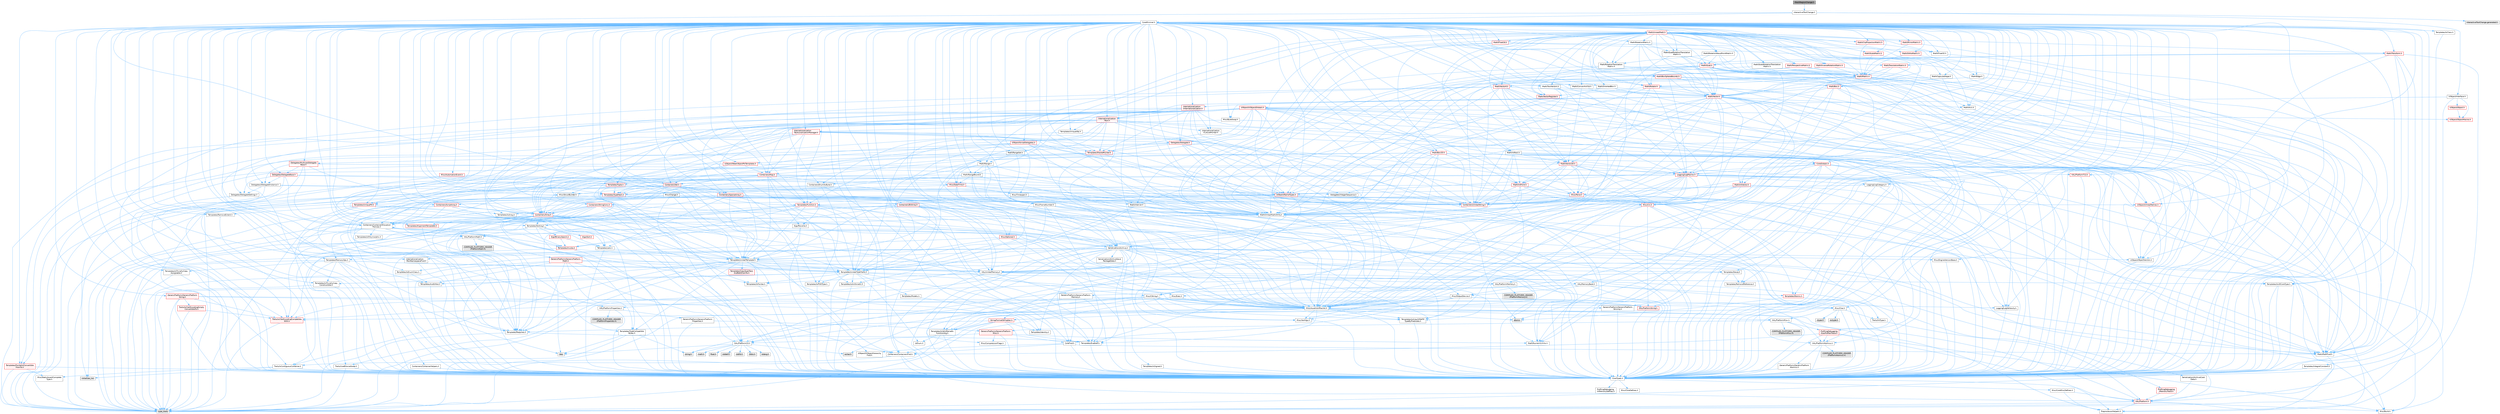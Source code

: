 digraph "MeshRegionChange.h"
{
 // INTERACTIVE_SVG=YES
 // LATEX_PDF_SIZE
  bgcolor="transparent";
  edge [fontname=Helvetica,fontsize=10,labelfontname=Helvetica,labelfontsize=10];
  node [fontname=Helvetica,fontsize=10,shape=box,height=0.2,width=0.4];
  Node1 [id="Node000001",label="MeshRegionChange.h",height=0.2,width=0.4,color="gray40", fillcolor="grey60", style="filled", fontcolor="black",tooltip=" "];
  Node1 -> Node2 [id="edge1_Node000001_Node000002",color="steelblue1",style="solid",tooltip=" "];
  Node2 [id="Node000002",label="InteractiveToolChange.h",height=0.2,width=0.4,color="grey40", fillcolor="white", style="filled",URL="$db/d7a/InteractiveToolChange_8h.html",tooltip=" "];
  Node2 -> Node3 [id="edge2_Node000002_Node000003",color="steelblue1",style="solid",tooltip=" "];
  Node3 [id="Node000003",label="CoreMinimal.h",height=0.2,width=0.4,color="grey40", fillcolor="white", style="filled",URL="$d7/d67/CoreMinimal_8h.html",tooltip=" "];
  Node3 -> Node4 [id="edge3_Node000003_Node000004",color="steelblue1",style="solid",tooltip=" "];
  Node4 [id="Node000004",label="CoreTypes.h",height=0.2,width=0.4,color="grey40", fillcolor="white", style="filled",URL="$dc/dec/CoreTypes_8h.html",tooltip=" "];
  Node4 -> Node5 [id="edge4_Node000004_Node000005",color="steelblue1",style="solid",tooltip=" "];
  Node5 [id="Node000005",label="HAL/Platform.h",height=0.2,width=0.4,color="red", fillcolor="#FFF0F0", style="filled",URL="$d9/dd0/Platform_8h.html",tooltip=" "];
  Node5 -> Node6 [id="edge5_Node000005_Node000006",color="steelblue1",style="solid",tooltip=" "];
  Node6 [id="Node000006",label="Misc/Build.h",height=0.2,width=0.4,color="grey40", fillcolor="white", style="filled",URL="$d3/dbb/Build_8h.html",tooltip=" "];
  Node5 -> Node8 [id="edge6_Node000005_Node000008",color="steelblue1",style="solid",tooltip=" "];
  Node8 [id="Node000008",label="type_traits",height=0.2,width=0.4,color="grey60", fillcolor="#E0E0E0", style="filled",tooltip=" "];
  Node5 -> Node9 [id="edge7_Node000005_Node000009",color="steelblue1",style="solid",tooltip=" "];
  Node9 [id="Node000009",label="PreprocessorHelpers.h",height=0.2,width=0.4,color="grey40", fillcolor="white", style="filled",URL="$db/ddb/PreprocessorHelpers_8h.html",tooltip=" "];
  Node4 -> Node15 [id="edge8_Node000004_Node000015",color="steelblue1",style="solid",tooltip=" "];
  Node15 [id="Node000015",label="ProfilingDebugging\l/UMemoryDefines.h",height=0.2,width=0.4,color="grey40", fillcolor="white", style="filled",URL="$d2/da2/UMemoryDefines_8h.html",tooltip=" "];
  Node4 -> Node16 [id="edge9_Node000004_Node000016",color="steelblue1",style="solid",tooltip=" "];
  Node16 [id="Node000016",label="Misc/CoreMiscDefines.h",height=0.2,width=0.4,color="grey40", fillcolor="white", style="filled",URL="$da/d38/CoreMiscDefines_8h.html",tooltip=" "];
  Node16 -> Node5 [id="edge10_Node000016_Node000005",color="steelblue1",style="solid",tooltip=" "];
  Node16 -> Node9 [id="edge11_Node000016_Node000009",color="steelblue1",style="solid",tooltip=" "];
  Node4 -> Node17 [id="edge12_Node000004_Node000017",color="steelblue1",style="solid",tooltip=" "];
  Node17 [id="Node000017",label="Misc/CoreDefines.h",height=0.2,width=0.4,color="grey40", fillcolor="white", style="filled",URL="$d3/dd2/CoreDefines_8h.html",tooltip=" "];
  Node3 -> Node18 [id="edge13_Node000003_Node000018",color="steelblue1",style="solid",tooltip=" "];
  Node18 [id="Node000018",label="CoreFwd.h",height=0.2,width=0.4,color="grey40", fillcolor="white", style="filled",URL="$d1/d1e/CoreFwd_8h.html",tooltip=" "];
  Node18 -> Node4 [id="edge14_Node000018_Node000004",color="steelblue1",style="solid",tooltip=" "];
  Node18 -> Node19 [id="edge15_Node000018_Node000019",color="steelblue1",style="solid",tooltip=" "];
  Node19 [id="Node000019",label="Containers/ContainersFwd.h",height=0.2,width=0.4,color="grey40", fillcolor="white", style="filled",URL="$d4/d0a/ContainersFwd_8h.html",tooltip=" "];
  Node19 -> Node5 [id="edge16_Node000019_Node000005",color="steelblue1",style="solid",tooltip=" "];
  Node19 -> Node4 [id="edge17_Node000019_Node000004",color="steelblue1",style="solid",tooltip=" "];
  Node19 -> Node20 [id="edge18_Node000019_Node000020",color="steelblue1",style="solid",tooltip=" "];
  Node20 [id="Node000020",label="Traits/IsContiguousContainer.h",height=0.2,width=0.4,color="grey40", fillcolor="white", style="filled",URL="$d5/d3c/IsContiguousContainer_8h.html",tooltip=" "];
  Node20 -> Node4 [id="edge19_Node000020_Node000004",color="steelblue1",style="solid",tooltip=" "];
  Node20 -> Node21 [id="edge20_Node000020_Node000021",color="steelblue1",style="solid",tooltip=" "];
  Node21 [id="Node000021",label="Misc/StaticAssertComplete\lType.h",height=0.2,width=0.4,color="grey40", fillcolor="white", style="filled",URL="$d5/d4e/StaticAssertCompleteType_8h.html",tooltip=" "];
  Node20 -> Node22 [id="edge21_Node000020_Node000022",color="steelblue1",style="solid",tooltip=" "];
  Node22 [id="Node000022",label="initializer_list",height=0.2,width=0.4,color="grey60", fillcolor="#E0E0E0", style="filled",tooltip=" "];
  Node18 -> Node23 [id="edge22_Node000018_Node000023",color="steelblue1",style="solid",tooltip=" "];
  Node23 [id="Node000023",label="Math/MathFwd.h",height=0.2,width=0.4,color="grey40", fillcolor="white", style="filled",URL="$d2/d10/MathFwd_8h.html",tooltip=" "];
  Node23 -> Node5 [id="edge23_Node000023_Node000005",color="steelblue1",style="solid",tooltip=" "];
  Node18 -> Node24 [id="edge24_Node000018_Node000024",color="steelblue1",style="solid",tooltip=" "];
  Node24 [id="Node000024",label="UObject/UObjectHierarchy\lFwd.h",height=0.2,width=0.4,color="grey40", fillcolor="white", style="filled",URL="$d3/d13/UObjectHierarchyFwd_8h.html",tooltip=" "];
  Node3 -> Node24 [id="edge25_Node000003_Node000024",color="steelblue1",style="solid",tooltip=" "];
  Node3 -> Node19 [id="edge26_Node000003_Node000019",color="steelblue1",style="solid",tooltip=" "];
  Node3 -> Node25 [id="edge27_Node000003_Node000025",color="steelblue1",style="solid",tooltip=" "];
  Node25 [id="Node000025",label="Misc/VarArgs.h",height=0.2,width=0.4,color="grey40", fillcolor="white", style="filled",URL="$d5/d6f/VarArgs_8h.html",tooltip=" "];
  Node25 -> Node4 [id="edge28_Node000025_Node000004",color="steelblue1",style="solid",tooltip=" "];
  Node3 -> Node26 [id="edge29_Node000003_Node000026",color="steelblue1",style="solid",tooltip=" "];
  Node26 [id="Node000026",label="Logging/LogVerbosity.h",height=0.2,width=0.4,color="grey40", fillcolor="white", style="filled",URL="$d2/d8f/LogVerbosity_8h.html",tooltip=" "];
  Node26 -> Node4 [id="edge30_Node000026_Node000004",color="steelblue1",style="solid",tooltip=" "];
  Node3 -> Node27 [id="edge31_Node000003_Node000027",color="steelblue1",style="solid",tooltip=" "];
  Node27 [id="Node000027",label="Misc/OutputDevice.h",height=0.2,width=0.4,color="grey40", fillcolor="white", style="filled",URL="$d7/d32/OutputDevice_8h.html",tooltip=" "];
  Node27 -> Node18 [id="edge32_Node000027_Node000018",color="steelblue1",style="solid",tooltip=" "];
  Node27 -> Node4 [id="edge33_Node000027_Node000004",color="steelblue1",style="solid",tooltip=" "];
  Node27 -> Node26 [id="edge34_Node000027_Node000026",color="steelblue1",style="solid",tooltip=" "];
  Node27 -> Node25 [id="edge35_Node000027_Node000025",color="steelblue1",style="solid",tooltip=" "];
  Node27 -> Node28 [id="edge36_Node000027_Node000028",color="steelblue1",style="solid",tooltip=" "];
  Node28 [id="Node000028",label="Templates/IsArrayOrRefOf\lTypeByPredicate.h",height=0.2,width=0.4,color="grey40", fillcolor="white", style="filled",URL="$d6/da1/IsArrayOrRefOfTypeByPredicate_8h.html",tooltip=" "];
  Node28 -> Node4 [id="edge37_Node000028_Node000004",color="steelblue1",style="solid",tooltip=" "];
  Node27 -> Node29 [id="edge38_Node000027_Node000029",color="steelblue1",style="solid",tooltip=" "];
  Node29 [id="Node000029",label="Templates/IsValidVariadic\lFunctionArg.h",height=0.2,width=0.4,color="grey40", fillcolor="white", style="filled",URL="$d0/dc8/IsValidVariadicFunctionArg_8h.html",tooltip=" "];
  Node29 -> Node4 [id="edge39_Node000029_Node000004",color="steelblue1",style="solid",tooltip=" "];
  Node29 -> Node30 [id="edge40_Node000029_Node000030",color="steelblue1",style="solid",tooltip=" "];
  Node30 [id="Node000030",label="IsEnum.h",height=0.2,width=0.4,color="grey40", fillcolor="white", style="filled",URL="$d4/de5/IsEnum_8h.html",tooltip=" "];
  Node29 -> Node8 [id="edge41_Node000029_Node000008",color="steelblue1",style="solid",tooltip=" "];
  Node27 -> Node31 [id="edge42_Node000027_Node000031",color="steelblue1",style="solid",tooltip=" "];
  Node31 [id="Node000031",label="Traits/IsCharEncodingCompatible\lWith.h",height=0.2,width=0.4,color="red", fillcolor="#FFF0F0", style="filled",URL="$df/dd1/IsCharEncodingCompatibleWith_8h.html",tooltip=" "];
  Node31 -> Node8 [id="edge43_Node000031_Node000008",color="steelblue1",style="solid",tooltip=" "];
  Node3 -> Node33 [id="edge44_Node000003_Node000033",color="steelblue1",style="solid",tooltip=" "];
  Node33 [id="Node000033",label="HAL/PlatformCrt.h",height=0.2,width=0.4,color="grey40", fillcolor="white", style="filled",URL="$d8/d75/PlatformCrt_8h.html",tooltip=" "];
  Node33 -> Node34 [id="edge45_Node000033_Node000034",color="steelblue1",style="solid",tooltip=" "];
  Node34 [id="Node000034",label="new",height=0.2,width=0.4,color="grey60", fillcolor="#E0E0E0", style="filled",tooltip=" "];
  Node33 -> Node35 [id="edge46_Node000033_Node000035",color="steelblue1",style="solid",tooltip=" "];
  Node35 [id="Node000035",label="wchar.h",height=0.2,width=0.4,color="grey60", fillcolor="#E0E0E0", style="filled",tooltip=" "];
  Node33 -> Node36 [id="edge47_Node000033_Node000036",color="steelblue1",style="solid",tooltip=" "];
  Node36 [id="Node000036",label="stddef.h",height=0.2,width=0.4,color="grey60", fillcolor="#E0E0E0", style="filled",tooltip=" "];
  Node33 -> Node37 [id="edge48_Node000033_Node000037",color="steelblue1",style="solid",tooltip=" "];
  Node37 [id="Node000037",label="stdlib.h",height=0.2,width=0.4,color="grey60", fillcolor="#E0E0E0", style="filled",tooltip=" "];
  Node33 -> Node38 [id="edge49_Node000033_Node000038",color="steelblue1",style="solid",tooltip=" "];
  Node38 [id="Node000038",label="stdio.h",height=0.2,width=0.4,color="grey60", fillcolor="#E0E0E0", style="filled",tooltip=" "];
  Node33 -> Node39 [id="edge50_Node000033_Node000039",color="steelblue1",style="solid",tooltip=" "];
  Node39 [id="Node000039",label="stdarg.h",height=0.2,width=0.4,color="grey60", fillcolor="#E0E0E0", style="filled",tooltip=" "];
  Node33 -> Node40 [id="edge51_Node000033_Node000040",color="steelblue1",style="solid",tooltip=" "];
  Node40 [id="Node000040",label="math.h",height=0.2,width=0.4,color="grey60", fillcolor="#E0E0E0", style="filled",tooltip=" "];
  Node33 -> Node41 [id="edge52_Node000033_Node000041",color="steelblue1",style="solid",tooltip=" "];
  Node41 [id="Node000041",label="float.h",height=0.2,width=0.4,color="grey60", fillcolor="#E0E0E0", style="filled",tooltip=" "];
  Node33 -> Node42 [id="edge53_Node000033_Node000042",color="steelblue1",style="solid",tooltip=" "];
  Node42 [id="Node000042",label="string.h",height=0.2,width=0.4,color="grey60", fillcolor="#E0E0E0", style="filled",tooltip=" "];
  Node3 -> Node43 [id="edge54_Node000003_Node000043",color="steelblue1",style="solid",tooltip=" "];
  Node43 [id="Node000043",label="HAL/PlatformMisc.h",height=0.2,width=0.4,color="grey40", fillcolor="white", style="filled",URL="$d0/df5/PlatformMisc_8h.html",tooltip=" "];
  Node43 -> Node4 [id="edge55_Node000043_Node000004",color="steelblue1",style="solid",tooltip=" "];
  Node43 -> Node44 [id="edge56_Node000043_Node000044",color="steelblue1",style="solid",tooltip=" "];
  Node44 [id="Node000044",label="GenericPlatform/GenericPlatform\lMisc.h",height=0.2,width=0.4,color="red", fillcolor="#FFF0F0", style="filled",URL="$db/d9a/GenericPlatformMisc_8h.html",tooltip=" "];
  Node44 -> Node18 [id="edge57_Node000044_Node000018",color="steelblue1",style="solid",tooltip=" "];
  Node44 -> Node4 [id="edge58_Node000044_Node000004",color="steelblue1",style="solid",tooltip=" "];
  Node44 -> Node33 [id="edge59_Node000044_Node000033",color="steelblue1",style="solid",tooltip=" "];
  Node44 -> Node48 [id="edge60_Node000044_Node000048",color="steelblue1",style="solid",tooltip=" "];
  Node48 [id="Node000048",label="Math/NumericLimits.h",height=0.2,width=0.4,color="grey40", fillcolor="white", style="filled",URL="$df/d1b/NumericLimits_8h.html",tooltip=" "];
  Node48 -> Node4 [id="edge61_Node000048_Node000004",color="steelblue1",style="solid",tooltip=" "];
  Node44 -> Node49 [id="edge62_Node000044_Node000049",color="steelblue1",style="solid",tooltip=" "];
  Node49 [id="Node000049",label="Misc/CompressionFlags.h",height=0.2,width=0.4,color="grey40", fillcolor="white", style="filled",URL="$d9/d76/CompressionFlags_8h.html",tooltip=" "];
  Node43 -> Node53 [id="edge63_Node000043_Node000053",color="steelblue1",style="solid",tooltip=" "];
  Node53 [id="Node000053",label="COMPILED_PLATFORM_HEADER\l(PlatformMisc.h)",height=0.2,width=0.4,color="grey60", fillcolor="#E0E0E0", style="filled",tooltip=" "];
  Node43 -> Node54 [id="edge64_Node000043_Node000054",color="steelblue1",style="solid",tooltip=" "];
  Node54 [id="Node000054",label="ProfilingDebugging\l/CpuProfilerTrace.h",height=0.2,width=0.4,color="red", fillcolor="#FFF0F0", style="filled",URL="$da/dcb/CpuProfilerTrace_8h.html",tooltip=" "];
  Node54 -> Node4 [id="edge65_Node000054_Node000004",color="steelblue1",style="solid",tooltip=" "];
  Node54 -> Node19 [id="edge66_Node000054_Node000019",color="steelblue1",style="solid",tooltip=" "];
  Node54 -> Node55 [id="edge67_Node000054_Node000055",color="steelblue1",style="solid",tooltip=" "];
  Node55 [id="Node000055",label="HAL/PlatformAtomics.h",height=0.2,width=0.4,color="grey40", fillcolor="white", style="filled",URL="$d3/d36/PlatformAtomics_8h.html",tooltip=" "];
  Node55 -> Node4 [id="edge68_Node000055_Node000004",color="steelblue1",style="solid",tooltip=" "];
  Node55 -> Node56 [id="edge69_Node000055_Node000056",color="steelblue1",style="solid",tooltip=" "];
  Node56 [id="Node000056",label="GenericPlatform/GenericPlatform\lAtomics.h",height=0.2,width=0.4,color="grey40", fillcolor="white", style="filled",URL="$da/d72/GenericPlatformAtomics_8h.html",tooltip=" "];
  Node56 -> Node4 [id="edge70_Node000056_Node000004",color="steelblue1",style="solid",tooltip=" "];
  Node55 -> Node57 [id="edge71_Node000055_Node000057",color="steelblue1",style="solid",tooltip=" "];
  Node57 [id="Node000057",label="COMPILED_PLATFORM_HEADER\l(PlatformAtomics.h)",height=0.2,width=0.4,color="grey60", fillcolor="#E0E0E0", style="filled",tooltip=" "];
  Node54 -> Node9 [id="edge72_Node000054_Node000009",color="steelblue1",style="solid",tooltip=" "];
  Node54 -> Node6 [id="edge73_Node000054_Node000006",color="steelblue1",style="solid",tooltip=" "];
  Node3 -> Node62 [id="edge74_Node000003_Node000062",color="steelblue1",style="solid",tooltip=" "];
  Node62 [id="Node000062",label="Misc/AssertionMacros.h",height=0.2,width=0.4,color="grey40", fillcolor="white", style="filled",URL="$d0/dfa/AssertionMacros_8h.html",tooltip=" "];
  Node62 -> Node4 [id="edge75_Node000062_Node000004",color="steelblue1",style="solid",tooltip=" "];
  Node62 -> Node5 [id="edge76_Node000062_Node000005",color="steelblue1",style="solid",tooltip=" "];
  Node62 -> Node43 [id="edge77_Node000062_Node000043",color="steelblue1",style="solid",tooltip=" "];
  Node62 -> Node9 [id="edge78_Node000062_Node000009",color="steelblue1",style="solid",tooltip=" "];
  Node62 -> Node63 [id="edge79_Node000062_Node000063",color="steelblue1",style="solid",tooltip=" "];
  Node63 [id="Node000063",label="Templates/EnableIf.h",height=0.2,width=0.4,color="grey40", fillcolor="white", style="filled",URL="$d7/d60/EnableIf_8h.html",tooltip=" "];
  Node63 -> Node4 [id="edge80_Node000063_Node000004",color="steelblue1",style="solid",tooltip=" "];
  Node62 -> Node28 [id="edge81_Node000062_Node000028",color="steelblue1",style="solid",tooltip=" "];
  Node62 -> Node29 [id="edge82_Node000062_Node000029",color="steelblue1",style="solid",tooltip=" "];
  Node62 -> Node31 [id="edge83_Node000062_Node000031",color="steelblue1",style="solid",tooltip=" "];
  Node62 -> Node25 [id="edge84_Node000062_Node000025",color="steelblue1",style="solid",tooltip=" "];
  Node62 -> Node64 [id="edge85_Node000062_Node000064",color="steelblue1",style="solid",tooltip=" "];
  Node64 [id="Node000064",label="String/FormatStringSan.h",height=0.2,width=0.4,color="red", fillcolor="#FFF0F0", style="filled",URL="$d3/d8b/FormatStringSan_8h.html",tooltip=" "];
  Node64 -> Node8 [id="edge86_Node000064_Node000008",color="steelblue1",style="solid",tooltip=" "];
  Node64 -> Node4 [id="edge87_Node000064_Node000004",color="steelblue1",style="solid",tooltip=" "];
  Node64 -> Node65 [id="edge88_Node000064_Node000065",color="steelblue1",style="solid",tooltip=" "];
  Node65 [id="Node000065",label="Templates/Requires.h",height=0.2,width=0.4,color="grey40", fillcolor="white", style="filled",URL="$dc/d96/Requires_8h.html",tooltip=" "];
  Node65 -> Node63 [id="edge89_Node000065_Node000063",color="steelblue1",style="solid",tooltip=" "];
  Node65 -> Node8 [id="edge90_Node000065_Node000008",color="steelblue1",style="solid",tooltip=" "];
  Node64 -> Node66 [id="edge91_Node000064_Node000066",color="steelblue1",style="solid",tooltip=" "];
  Node66 [id="Node000066",label="Templates/Identity.h",height=0.2,width=0.4,color="grey40", fillcolor="white", style="filled",URL="$d0/dd5/Identity_8h.html",tooltip=" "];
  Node64 -> Node29 [id="edge92_Node000064_Node000029",color="steelblue1",style="solid",tooltip=" "];
  Node64 -> Node19 [id="edge93_Node000064_Node000019",color="steelblue1",style="solid",tooltip=" "];
  Node62 -> Node70 [id="edge94_Node000062_Node000070",color="steelblue1",style="solid",tooltip=" "];
  Node70 [id="Node000070",label="atomic",height=0.2,width=0.4,color="grey60", fillcolor="#E0E0E0", style="filled",tooltip=" "];
  Node3 -> Node71 [id="edge95_Node000003_Node000071",color="steelblue1",style="solid",tooltip=" "];
  Node71 [id="Node000071",label="Templates/IsPointer.h",height=0.2,width=0.4,color="grey40", fillcolor="white", style="filled",URL="$d7/d05/IsPointer_8h.html",tooltip=" "];
  Node71 -> Node4 [id="edge96_Node000071_Node000004",color="steelblue1",style="solid",tooltip=" "];
  Node3 -> Node72 [id="edge97_Node000003_Node000072",color="steelblue1",style="solid",tooltip=" "];
  Node72 [id="Node000072",label="HAL/PlatformMemory.h",height=0.2,width=0.4,color="grey40", fillcolor="white", style="filled",URL="$de/d68/PlatformMemory_8h.html",tooltip=" "];
  Node72 -> Node4 [id="edge98_Node000072_Node000004",color="steelblue1",style="solid",tooltip=" "];
  Node72 -> Node73 [id="edge99_Node000072_Node000073",color="steelblue1",style="solid",tooltip=" "];
  Node73 [id="Node000073",label="GenericPlatform/GenericPlatform\lMemory.h",height=0.2,width=0.4,color="grey40", fillcolor="white", style="filled",URL="$dd/d22/GenericPlatformMemory_8h.html",tooltip=" "];
  Node73 -> Node18 [id="edge100_Node000073_Node000018",color="steelblue1",style="solid",tooltip=" "];
  Node73 -> Node4 [id="edge101_Node000073_Node000004",color="steelblue1",style="solid",tooltip=" "];
  Node73 -> Node74 [id="edge102_Node000073_Node000074",color="steelblue1",style="solid",tooltip=" "];
  Node74 [id="Node000074",label="HAL/PlatformString.h",height=0.2,width=0.4,color="red", fillcolor="#FFF0F0", style="filled",URL="$db/db5/PlatformString_8h.html",tooltip=" "];
  Node74 -> Node4 [id="edge103_Node000074_Node000004",color="steelblue1",style="solid",tooltip=" "];
  Node73 -> Node42 [id="edge104_Node000073_Node000042",color="steelblue1",style="solid",tooltip=" "];
  Node73 -> Node35 [id="edge105_Node000073_Node000035",color="steelblue1",style="solid",tooltip=" "];
  Node72 -> Node76 [id="edge106_Node000072_Node000076",color="steelblue1",style="solid",tooltip=" "];
  Node76 [id="Node000076",label="COMPILED_PLATFORM_HEADER\l(PlatformMemory.h)",height=0.2,width=0.4,color="grey60", fillcolor="#E0E0E0", style="filled",tooltip=" "];
  Node3 -> Node55 [id="edge107_Node000003_Node000055",color="steelblue1",style="solid",tooltip=" "];
  Node3 -> Node77 [id="edge108_Node000003_Node000077",color="steelblue1",style="solid",tooltip=" "];
  Node77 [id="Node000077",label="Misc/Exec.h",height=0.2,width=0.4,color="grey40", fillcolor="white", style="filled",URL="$de/ddb/Exec_8h.html",tooltip=" "];
  Node77 -> Node4 [id="edge109_Node000077_Node000004",color="steelblue1",style="solid",tooltip=" "];
  Node77 -> Node62 [id="edge110_Node000077_Node000062",color="steelblue1",style="solid",tooltip=" "];
  Node3 -> Node78 [id="edge111_Node000003_Node000078",color="steelblue1",style="solid",tooltip=" "];
  Node78 [id="Node000078",label="HAL/MemoryBase.h",height=0.2,width=0.4,color="grey40", fillcolor="white", style="filled",URL="$d6/d9f/MemoryBase_8h.html",tooltip=" "];
  Node78 -> Node4 [id="edge112_Node000078_Node000004",color="steelblue1",style="solid",tooltip=" "];
  Node78 -> Node55 [id="edge113_Node000078_Node000055",color="steelblue1",style="solid",tooltip=" "];
  Node78 -> Node33 [id="edge114_Node000078_Node000033",color="steelblue1",style="solid",tooltip=" "];
  Node78 -> Node77 [id="edge115_Node000078_Node000077",color="steelblue1",style="solid",tooltip=" "];
  Node78 -> Node27 [id="edge116_Node000078_Node000027",color="steelblue1",style="solid",tooltip=" "];
  Node78 -> Node79 [id="edge117_Node000078_Node000079",color="steelblue1",style="solid",tooltip=" "];
  Node79 [id="Node000079",label="Templates/Atomic.h",height=0.2,width=0.4,color="red", fillcolor="#FFF0F0", style="filled",URL="$d3/d91/Atomic_8h.html",tooltip=" "];
  Node79 -> Node87 [id="edge118_Node000079_Node000087",color="steelblue1",style="solid",tooltip=" "];
  Node87 [id="Node000087",label="Traits/IntType.h",height=0.2,width=0.4,color="grey40", fillcolor="white", style="filled",URL="$d7/deb/IntType_8h.html",tooltip=" "];
  Node87 -> Node5 [id="edge119_Node000087_Node000005",color="steelblue1",style="solid",tooltip=" "];
  Node79 -> Node70 [id="edge120_Node000079_Node000070",color="steelblue1",style="solid",tooltip=" "];
  Node3 -> Node88 [id="edge121_Node000003_Node000088",color="steelblue1",style="solid",tooltip=" "];
  Node88 [id="Node000088",label="HAL/UnrealMemory.h",height=0.2,width=0.4,color="grey40", fillcolor="white", style="filled",URL="$d9/d96/UnrealMemory_8h.html",tooltip=" "];
  Node88 -> Node4 [id="edge122_Node000088_Node000004",color="steelblue1",style="solid",tooltip=" "];
  Node88 -> Node73 [id="edge123_Node000088_Node000073",color="steelblue1",style="solid",tooltip=" "];
  Node88 -> Node78 [id="edge124_Node000088_Node000078",color="steelblue1",style="solid",tooltip=" "];
  Node88 -> Node72 [id="edge125_Node000088_Node000072",color="steelblue1",style="solid",tooltip=" "];
  Node88 -> Node89 [id="edge126_Node000088_Node000089",color="steelblue1",style="solid",tooltip=" "];
  Node89 [id="Node000089",label="ProfilingDebugging\l/MemoryTrace.h",height=0.2,width=0.4,color="red", fillcolor="#FFF0F0", style="filled",URL="$da/dd7/MemoryTrace_8h.html",tooltip=" "];
  Node89 -> Node5 [id="edge127_Node000089_Node000005",color="steelblue1",style="solid",tooltip=" "];
  Node88 -> Node71 [id="edge128_Node000088_Node000071",color="steelblue1",style="solid",tooltip=" "];
  Node3 -> Node90 [id="edge129_Node000003_Node000090",color="steelblue1",style="solid",tooltip=" "];
  Node90 [id="Node000090",label="Templates/IsArithmetic.h",height=0.2,width=0.4,color="grey40", fillcolor="white", style="filled",URL="$d2/d5d/IsArithmetic_8h.html",tooltip=" "];
  Node90 -> Node4 [id="edge130_Node000090_Node000004",color="steelblue1",style="solid",tooltip=" "];
  Node3 -> Node84 [id="edge131_Node000003_Node000084",color="steelblue1",style="solid",tooltip=" "];
  Node84 [id="Node000084",label="Templates/AndOrNot.h",height=0.2,width=0.4,color="grey40", fillcolor="white", style="filled",URL="$db/d0a/AndOrNot_8h.html",tooltip=" "];
  Node84 -> Node4 [id="edge132_Node000084_Node000004",color="steelblue1",style="solid",tooltip=" "];
  Node3 -> Node91 [id="edge133_Node000003_Node000091",color="steelblue1",style="solid",tooltip=" "];
  Node91 [id="Node000091",label="Templates/IsPODType.h",height=0.2,width=0.4,color="grey40", fillcolor="white", style="filled",URL="$d7/db1/IsPODType_8h.html",tooltip=" "];
  Node91 -> Node4 [id="edge134_Node000091_Node000004",color="steelblue1",style="solid",tooltip=" "];
  Node3 -> Node92 [id="edge135_Node000003_Node000092",color="steelblue1",style="solid",tooltip=" "];
  Node92 [id="Node000092",label="Templates/IsUECoreType.h",height=0.2,width=0.4,color="grey40", fillcolor="white", style="filled",URL="$d1/db8/IsUECoreType_8h.html",tooltip=" "];
  Node92 -> Node4 [id="edge136_Node000092_Node000004",color="steelblue1",style="solid",tooltip=" "];
  Node92 -> Node8 [id="edge137_Node000092_Node000008",color="steelblue1",style="solid",tooltip=" "];
  Node3 -> Node85 [id="edge138_Node000003_Node000085",color="steelblue1",style="solid",tooltip=" "];
  Node85 [id="Node000085",label="Templates/IsTriviallyCopy\lConstructible.h",height=0.2,width=0.4,color="grey40", fillcolor="white", style="filled",URL="$d3/d78/IsTriviallyCopyConstructible_8h.html",tooltip=" "];
  Node85 -> Node4 [id="edge139_Node000085_Node000004",color="steelblue1",style="solid",tooltip=" "];
  Node85 -> Node8 [id="edge140_Node000085_Node000008",color="steelblue1",style="solid",tooltip=" "];
  Node3 -> Node93 [id="edge141_Node000003_Node000093",color="steelblue1",style="solid",tooltip=" "];
  Node93 [id="Node000093",label="Templates/UnrealTypeTraits.h",height=0.2,width=0.4,color="grey40", fillcolor="white", style="filled",URL="$d2/d2d/UnrealTypeTraits_8h.html",tooltip=" "];
  Node93 -> Node4 [id="edge142_Node000093_Node000004",color="steelblue1",style="solid",tooltip=" "];
  Node93 -> Node71 [id="edge143_Node000093_Node000071",color="steelblue1",style="solid",tooltip=" "];
  Node93 -> Node62 [id="edge144_Node000093_Node000062",color="steelblue1",style="solid",tooltip=" "];
  Node93 -> Node84 [id="edge145_Node000093_Node000084",color="steelblue1",style="solid",tooltip=" "];
  Node93 -> Node63 [id="edge146_Node000093_Node000063",color="steelblue1",style="solid",tooltip=" "];
  Node93 -> Node90 [id="edge147_Node000093_Node000090",color="steelblue1",style="solid",tooltip=" "];
  Node93 -> Node30 [id="edge148_Node000093_Node000030",color="steelblue1",style="solid",tooltip=" "];
  Node93 -> Node94 [id="edge149_Node000093_Node000094",color="steelblue1",style="solid",tooltip=" "];
  Node94 [id="Node000094",label="Templates/Models.h",height=0.2,width=0.4,color="grey40", fillcolor="white", style="filled",URL="$d3/d0c/Models_8h.html",tooltip=" "];
  Node94 -> Node66 [id="edge150_Node000094_Node000066",color="steelblue1",style="solid",tooltip=" "];
  Node93 -> Node91 [id="edge151_Node000093_Node000091",color="steelblue1",style="solid",tooltip=" "];
  Node93 -> Node92 [id="edge152_Node000093_Node000092",color="steelblue1",style="solid",tooltip=" "];
  Node93 -> Node85 [id="edge153_Node000093_Node000085",color="steelblue1",style="solid",tooltip=" "];
  Node3 -> Node63 [id="edge154_Node000003_Node000063",color="steelblue1",style="solid",tooltip=" "];
  Node3 -> Node95 [id="edge155_Node000003_Node000095",color="steelblue1",style="solid",tooltip=" "];
  Node95 [id="Node000095",label="Templates/RemoveReference.h",height=0.2,width=0.4,color="grey40", fillcolor="white", style="filled",URL="$da/dbe/RemoveReference_8h.html",tooltip=" "];
  Node95 -> Node4 [id="edge156_Node000095_Node000004",color="steelblue1",style="solid",tooltip=" "];
  Node3 -> Node96 [id="edge157_Node000003_Node000096",color="steelblue1",style="solid",tooltip=" "];
  Node96 [id="Node000096",label="Templates/IntegralConstant.h",height=0.2,width=0.4,color="grey40", fillcolor="white", style="filled",URL="$db/d1b/IntegralConstant_8h.html",tooltip=" "];
  Node96 -> Node4 [id="edge158_Node000096_Node000004",color="steelblue1",style="solid",tooltip=" "];
  Node3 -> Node97 [id="edge159_Node000003_Node000097",color="steelblue1",style="solid",tooltip=" "];
  Node97 [id="Node000097",label="Templates/IsClass.h",height=0.2,width=0.4,color="grey40", fillcolor="white", style="filled",URL="$db/dcb/IsClass_8h.html",tooltip=" "];
  Node97 -> Node4 [id="edge160_Node000097_Node000004",color="steelblue1",style="solid",tooltip=" "];
  Node3 -> Node98 [id="edge161_Node000003_Node000098",color="steelblue1",style="solid",tooltip=" "];
  Node98 [id="Node000098",label="Templates/TypeCompatible\lBytes.h",height=0.2,width=0.4,color="grey40", fillcolor="white", style="filled",URL="$df/d0a/TypeCompatibleBytes_8h.html",tooltip=" "];
  Node98 -> Node4 [id="edge162_Node000098_Node000004",color="steelblue1",style="solid",tooltip=" "];
  Node98 -> Node42 [id="edge163_Node000098_Node000042",color="steelblue1",style="solid",tooltip=" "];
  Node98 -> Node34 [id="edge164_Node000098_Node000034",color="steelblue1",style="solid",tooltip=" "];
  Node98 -> Node8 [id="edge165_Node000098_Node000008",color="steelblue1",style="solid",tooltip=" "];
  Node3 -> Node20 [id="edge166_Node000003_Node000020",color="steelblue1",style="solid",tooltip=" "];
  Node3 -> Node99 [id="edge167_Node000003_Node000099",color="steelblue1",style="solid",tooltip=" "];
  Node99 [id="Node000099",label="Templates/UnrealTemplate.h",height=0.2,width=0.4,color="grey40", fillcolor="white", style="filled",URL="$d4/d24/UnrealTemplate_8h.html",tooltip=" "];
  Node99 -> Node4 [id="edge168_Node000099_Node000004",color="steelblue1",style="solid",tooltip=" "];
  Node99 -> Node71 [id="edge169_Node000099_Node000071",color="steelblue1",style="solid",tooltip=" "];
  Node99 -> Node88 [id="edge170_Node000099_Node000088",color="steelblue1",style="solid",tooltip=" "];
  Node99 -> Node100 [id="edge171_Node000099_Node000100",color="steelblue1",style="solid",tooltip=" "];
  Node100 [id="Node000100",label="Templates/CopyQualifiers\lAndRefsFromTo.h",height=0.2,width=0.4,color="red", fillcolor="#FFF0F0", style="filled",URL="$d3/db3/CopyQualifiersAndRefsFromTo_8h.html",tooltip=" "];
  Node99 -> Node93 [id="edge172_Node000099_Node000093",color="steelblue1",style="solid",tooltip=" "];
  Node99 -> Node95 [id="edge173_Node000099_Node000095",color="steelblue1",style="solid",tooltip=" "];
  Node99 -> Node65 [id="edge174_Node000099_Node000065",color="steelblue1",style="solid",tooltip=" "];
  Node99 -> Node98 [id="edge175_Node000099_Node000098",color="steelblue1",style="solid",tooltip=" "];
  Node99 -> Node66 [id="edge176_Node000099_Node000066",color="steelblue1",style="solid",tooltip=" "];
  Node99 -> Node20 [id="edge177_Node000099_Node000020",color="steelblue1",style="solid",tooltip=" "];
  Node99 -> Node102 [id="edge178_Node000099_Node000102",color="steelblue1",style="solid",tooltip=" "];
  Node102 [id="Node000102",label="Traits/UseBitwiseSwap.h",height=0.2,width=0.4,color="grey40", fillcolor="white", style="filled",URL="$db/df3/UseBitwiseSwap_8h.html",tooltip=" "];
  Node102 -> Node4 [id="edge179_Node000102_Node000004",color="steelblue1",style="solid",tooltip=" "];
  Node102 -> Node8 [id="edge180_Node000102_Node000008",color="steelblue1",style="solid",tooltip=" "];
  Node99 -> Node8 [id="edge181_Node000099_Node000008",color="steelblue1",style="solid",tooltip=" "];
  Node3 -> Node48 [id="edge182_Node000003_Node000048",color="steelblue1",style="solid",tooltip=" "];
  Node3 -> Node103 [id="edge183_Node000003_Node000103",color="steelblue1",style="solid",tooltip=" "];
  Node103 [id="Node000103",label="HAL/PlatformMath.h",height=0.2,width=0.4,color="grey40", fillcolor="white", style="filled",URL="$dc/d53/PlatformMath_8h.html",tooltip=" "];
  Node103 -> Node4 [id="edge184_Node000103_Node000004",color="steelblue1",style="solid",tooltip=" "];
  Node103 -> Node104 [id="edge185_Node000103_Node000104",color="steelblue1",style="solid",tooltip=" "];
  Node104 [id="Node000104",label="GenericPlatform/GenericPlatform\lMath.h",height=0.2,width=0.4,color="red", fillcolor="#FFF0F0", style="filled",URL="$d5/d79/GenericPlatformMath_8h.html",tooltip=" "];
  Node104 -> Node4 [id="edge186_Node000104_Node000004",color="steelblue1",style="solid",tooltip=" "];
  Node104 -> Node19 [id="edge187_Node000104_Node000019",color="steelblue1",style="solid",tooltip=" "];
  Node104 -> Node33 [id="edge188_Node000104_Node000033",color="steelblue1",style="solid",tooltip=" "];
  Node104 -> Node84 [id="edge189_Node000104_Node000084",color="steelblue1",style="solid",tooltip=" "];
  Node104 -> Node105 [id="edge190_Node000104_Node000105",color="steelblue1",style="solid",tooltip=" "];
  Node105 [id="Node000105",label="Templates/Decay.h",height=0.2,width=0.4,color="grey40", fillcolor="white", style="filled",URL="$dd/d0f/Decay_8h.html",tooltip=" "];
  Node105 -> Node4 [id="edge191_Node000105_Node000004",color="steelblue1",style="solid",tooltip=" "];
  Node105 -> Node95 [id="edge192_Node000105_Node000095",color="steelblue1",style="solid",tooltip=" "];
  Node105 -> Node8 [id="edge193_Node000105_Node000008",color="steelblue1",style="solid",tooltip=" "];
  Node104 -> Node93 [id="edge194_Node000104_Node000093",color="steelblue1",style="solid",tooltip=" "];
  Node104 -> Node65 [id="edge195_Node000104_Node000065",color="steelblue1",style="solid",tooltip=" "];
  Node104 -> Node98 [id="edge196_Node000104_Node000098",color="steelblue1",style="solid",tooltip=" "];
  Node104 -> Node8 [id="edge197_Node000104_Node000008",color="steelblue1",style="solid",tooltip=" "];
  Node103 -> Node110 [id="edge198_Node000103_Node000110",color="steelblue1",style="solid",tooltip=" "];
  Node110 [id="Node000110",label="COMPILED_PLATFORM_HEADER\l(PlatformMath.h)",height=0.2,width=0.4,color="grey60", fillcolor="#E0E0E0", style="filled",tooltip=" "];
  Node3 -> Node86 [id="edge199_Node000003_Node000086",color="steelblue1",style="solid",tooltip=" "];
  Node86 [id="Node000086",label="Templates/IsTriviallyCopy\lAssignable.h",height=0.2,width=0.4,color="grey40", fillcolor="white", style="filled",URL="$d2/df2/IsTriviallyCopyAssignable_8h.html",tooltip=" "];
  Node86 -> Node4 [id="edge200_Node000086_Node000004",color="steelblue1",style="solid",tooltip=" "];
  Node86 -> Node8 [id="edge201_Node000086_Node000008",color="steelblue1",style="solid",tooltip=" "];
  Node3 -> Node111 [id="edge202_Node000003_Node000111",color="steelblue1",style="solid",tooltip=" "];
  Node111 [id="Node000111",label="Templates/MemoryOps.h",height=0.2,width=0.4,color="grey40", fillcolor="white", style="filled",URL="$db/dea/MemoryOps_8h.html",tooltip=" "];
  Node111 -> Node4 [id="edge203_Node000111_Node000004",color="steelblue1",style="solid",tooltip=" "];
  Node111 -> Node88 [id="edge204_Node000111_Node000088",color="steelblue1",style="solid",tooltip=" "];
  Node111 -> Node86 [id="edge205_Node000111_Node000086",color="steelblue1",style="solid",tooltip=" "];
  Node111 -> Node85 [id="edge206_Node000111_Node000085",color="steelblue1",style="solid",tooltip=" "];
  Node111 -> Node65 [id="edge207_Node000111_Node000065",color="steelblue1",style="solid",tooltip=" "];
  Node111 -> Node93 [id="edge208_Node000111_Node000093",color="steelblue1",style="solid",tooltip=" "];
  Node111 -> Node102 [id="edge209_Node000111_Node000102",color="steelblue1",style="solid",tooltip=" "];
  Node111 -> Node34 [id="edge210_Node000111_Node000034",color="steelblue1",style="solid",tooltip=" "];
  Node111 -> Node8 [id="edge211_Node000111_Node000008",color="steelblue1",style="solid",tooltip=" "];
  Node3 -> Node112 [id="edge212_Node000003_Node000112",color="steelblue1",style="solid",tooltip=" "];
  Node112 [id="Node000112",label="Containers/ContainerAllocation\lPolicies.h",height=0.2,width=0.4,color="grey40", fillcolor="white", style="filled",URL="$d7/dff/ContainerAllocationPolicies_8h.html",tooltip=" "];
  Node112 -> Node4 [id="edge213_Node000112_Node000004",color="steelblue1",style="solid",tooltip=" "];
  Node112 -> Node113 [id="edge214_Node000112_Node000113",color="steelblue1",style="solid",tooltip=" "];
  Node113 [id="Node000113",label="Containers/ContainerHelpers.h",height=0.2,width=0.4,color="grey40", fillcolor="white", style="filled",URL="$d7/d33/ContainerHelpers_8h.html",tooltip=" "];
  Node113 -> Node4 [id="edge215_Node000113_Node000004",color="steelblue1",style="solid",tooltip=" "];
  Node112 -> Node112 [id="edge216_Node000112_Node000112",color="steelblue1",style="solid",tooltip=" "];
  Node112 -> Node103 [id="edge217_Node000112_Node000103",color="steelblue1",style="solid",tooltip=" "];
  Node112 -> Node88 [id="edge218_Node000112_Node000088",color="steelblue1",style="solid",tooltip=" "];
  Node112 -> Node48 [id="edge219_Node000112_Node000048",color="steelblue1",style="solid",tooltip=" "];
  Node112 -> Node62 [id="edge220_Node000112_Node000062",color="steelblue1",style="solid",tooltip=" "];
  Node112 -> Node114 [id="edge221_Node000112_Node000114",color="steelblue1",style="solid",tooltip=" "];
  Node114 [id="Node000114",label="Templates/IsPolymorphic.h",height=0.2,width=0.4,color="grey40", fillcolor="white", style="filled",URL="$dc/d20/IsPolymorphic_8h.html",tooltip=" "];
  Node112 -> Node111 [id="edge222_Node000112_Node000111",color="steelblue1",style="solid",tooltip=" "];
  Node112 -> Node98 [id="edge223_Node000112_Node000098",color="steelblue1",style="solid",tooltip=" "];
  Node112 -> Node8 [id="edge224_Node000112_Node000008",color="steelblue1",style="solid",tooltip=" "];
  Node3 -> Node115 [id="edge225_Node000003_Node000115",color="steelblue1",style="solid",tooltip=" "];
  Node115 [id="Node000115",label="Templates/IsEnumClass.h",height=0.2,width=0.4,color="grey40", fillcolor="white", style="filled",URL="$d7/d15/IsEnumClass_8h.html",tooltip=" "];
  Node115 -> Node4 [id="edge226_Node000115_Node000004",color="steelblue1",style="solid",tooltip=" "];
  Node115 -> Node84 [id="edge227_Node000115_Node000084",color="steelblue1",style="solid",tooltip=" "];
  Node3 -> Node116 [id="edge228_Node000003_Node000116",color="steelblue1",style="solid",tooltip=" "];
  Node116 [id="Node000116",label="HAL/PlatformProperties.h",height=0.2,width=0.4,color="grey40", fillcolor="white", style="filled",URL="$d9/db0/PlatformProperties_8h.html",tooltip=" "];
  Node116 -> Node4 [id="edge229_Node000116_Node000004",color="steelblue1",style="solid",tooltip=" "];
  Node116 -> Node117 [id="edge230_Node000116_Node000117",color="steelblue1",style="solid",tooltip=" "];
  Node117 [id="Node000117",label="GenericPlatform/GenericPlatform\lProperties.h",height=0.2,width=0.4,color="grey40", fillcolor="white", style="filled",URL="$d2/dcd/GenericPlatformProperties_8h.html",tooltip=" "];
  Node117 -> Node4 [id="edge231_Node000117_Node000004",color="steelblue1",style="solid",tooltip=" "];
  Node117 -> Node44 [id="edge232_Node000117_Node000044",color="steelblue1",style="solid",tooltip=" "];
  Node116 -> Node118 [id="edge233_Node000116_Node000118",color="steelblue1",style="solid",tooltip=" "];
  Node118 [id="Node000118",label="COMPILED_PLATFORM_HEADER\l(PlatformProperties.h)",height=0.2,width=0.4,color="grey60", fillcolor="#E0E0E0", style="filled",tooltip=" "];
  Node3 -> Node119 [id="edge234_Node000003_Node000119",color="steelblue1",style="solid",tooltip=" "];
  Node119 [id="Node000119",label="Misc/EngineVersionBase.h",height=0.2,width=0.4,color="grey40", fillcolor="white", style="filled",URL="$d5/d2b/EngineVersionBase_8h.html",tooltip=" "];
  Node119 -> Node4 [id="edge235_Node000119_Node000004",color="steelblue1",style="solid",tooltip=" "];
  Node3 -> Node120 [id="edge236_Node000003_Node000120",color="steelblue1",style="solid",tooltip=" "];
  Node120 [id="Node000120",label="Internationalization\l/TextNamespaceFwd.h",height=0.2,width=0.4,color="grey40", fillcolor="white", style="filled",URL="$d8/d97/TextNamespaceFwd_8h.html",tooltip=" "];
  Node120 -> Node4 [id="edge237_Node000120_Node000004",color="steelblue1",style="solid",tooltip=" "];
  Node3 -> Node121 [id="edge238_Node000003_Node000121",color="steelblue1",style="solid",tooltip=" "];
  Node121 [id="Node000121",label="Serialization/Archive.h",height=0.2,width=0.4,color="grey40", fillcolor="white", style="filled",URL="$d7/d3b/Archive_8h.html",tooltip=" "];
  Node121 -> Node18 [id="edge239_Node000121_Node000018",color="steelblue1",style="solid",tooltip=" "];
  Node121 -> Node4 [id="edge240_Node000121_Node000004",color="steelblue1",style="solid",tooltip=" "];
  Node121 -> Node116 [id="edge241_Node000121_Node000116",color="steelblue1",style="solid",tooltip=" "];
  Node121 -> Node120 [id="edge242_Node000121_Node000120",color="steelblue1",style="solid",tooltip=" "];
  Node121 -> Node23 [id="edge243_Node000121_Node000023",color="steelblue1",style="solid",tooltip=" "];
  Node121 -> Node62 [id="edge244_Node000121_Node000062",color="steelblue1",style="solid",tooltip=" "];
  Node121 -> Node6 [id="edge245_Node000121_Node000006",color="steelblue1",style="solid",tooltip=" "];
  Node121 -> Node49 [id="edge246_Node000121_Node000049",color="steelblue1",style="solid",tooltip=" "];
  Node121 -> Node119 [id="edge247_Node000121_Node000119",color="steelblue1",style="solid",tooltip=" "];
  Node121 -> Node25 [id="edge248_Node000121_Node000025",color="steelblue1",style="solid",tooltip=" "];
  Node121 -> Node122 [id="edge249_Node000121_Node000122",color="steelblue1",style="solid",tooltip=" "];
  Node122 [id="Node000122",label="Serialization/ArchiveCook\lData.h",height=0.2,width=0.4,color="grey40", fillcolor="white", style="filled",URL="$dc/db6/ArchiveCookData_8h.html",tooltip=" "];
  Node122 -> Node5 [id="edge250_Node000122_Node000005",color="steelblue1",style="solid",tooltip=" "];
  Node121 -> Node123 [id="edge251_Node000121_Node000123",color="steelblue1",style="solid",tooltip=" "];
  Node123 [id="Node000123",label="Serialization/ArchiveSave\lPackageData.h",height=0.2,width=0.4,color="grey40", fillcolor="white", style="filled",URL="$d1/d37/ArchiveSavePackageData_8h.html",tooltip=" "];
  Node121 -> Node63 [id="edge252_Node000121_Node000063",color="steelblue1",style="solid",tooltip=" "];
  Node121 -> Node28 [id="edge253_Node000121_Node000028",color="steelblue1",style="solid",tooltip=" "];
  Node121 -> Node115 [id="edge254_Node000121_Node000115",color="steelblue1",style="solid",tooltip=" "];
  Node121 -> Node108 [id="edge255_Node000121_Node000108",color="steelblue1",style="solid",tooltip=" "];
  Node108 [id="Node000108",label="Templates/IsSigned.h",height=0.2,width=0.4,color="grey40", fillcolor="white", style="filled",URL="$d8/dd8/IsSigned_8h.html",tooltip=" "];
  Node108 -> Node4 [id="edge256_Node000108_Node000004",color="steelblue1",style="solid",tooltip=" "];
  Node121 -> Node29 [id="edge257_Node000121_Node000029",color="steelblue1",style="solid",tooltip=" "];
  Node121 -> Node99 [id="edge258_Node000121_Node000099",color="steelblue1",style="solid",tooltip=" "];
  Node121 -> Node31 [id="edge259_Node000121_Node000031",color="steelblue1",style="solid",tooltip=" "];
  Node121 -> Node124 [id="edge260_Node000121_Node000124",color="steelblue1",style="solid",tooltip=" "];
  Node124 [id="Node000124",label="UObject/ObjectVersion.h",height=0.2,width=0.4,color="grey40", fillcolor="white", style="filled",URL="$da/d63/ObjectVersion_8h.html",tooltip=" "];
  Node124 -> Node4 [id="edge261_Node000124_Node000004",color="steelblue1",style="solid",tooltip=" "];
  Node3 -> Node125 [id="edge262_Node000003_Node000125",color="steelblue1",style="solid",tooltip=" "];
  Node125 [id="Node000125",label="Templates/Less.h",height=0.2,width=0.4,color="grey40", fillcolor="white", style="filled",URL="$de/dc8/Less_8h.html",tooltip=" "];
  Node125 -> Node4 [id="edge263_Node000125_Node000004",color="steelblue1",style="solid",tooltip=" "];
  Node125 -> Node99 [id="edge264_Node000125_Node000099",color="steelblue1",style="solid",tooltip=" "];
  Node3 -> Node126 [id="edge265_Node000003_Node000126",color="steelblue1",style="solid",tooltip=" "];
  Node126 [id="Node000126",label="Templates/Sorting.h",height=0.2,width=0.4,color="grey40", fillcolor="white", style="filled",URL="$d3/d9e/Sorting_8h.html",tooltip=" "];
  Node126 -> Node4 [id="edge266_Node000126_Node000004",color="steelblue1",style="solid",tooltip=" "];
  Node126 -> Node127 [id="edge267_Node000126_Node000127",color="steelblue1",style="solid",tooltip=" "];
  Node127 [id="Node000127",label="Algo/BinarySearch.h",height=0.2,width=0.4,color="red", fillcolor="#FFF0F0", style="filled",URL="$db/db4/BinarySearch_8h.html",tooltip=" "];
  Node127 -> Node129 [id="edge268_Node000127_Node000129",color="steelblue1",style="solid",tooltip=" "];
  Node129 [id="Node000129",label="Templates/Invoke.h",height=0.2,width=0.4,color="red", fillcolor="#FFF0F0", style="filled",URL="$d7/deb/Invoke_8h.html",tooltip=" "];
  Node129 -> Node4 [id="edge269_Node000129_Node000004",color="steelblue1",style="solid",tooltip=" "];
  Node129 -> Node99 [id="edge270_Node000129_Node000099",color="steelblue1",style="solid",tooltip=" "];
  Node129 -> Node8 [id="edge271_Node000129_Node000008",color="steelblue1",style="solid",tooltip=" "];
  Node127 -> Node125 [id="edge272_Node000127_Node000125",color="steelblue1",style="solid",tooltip=" "];
  Node126 -> Node131 [id="edge273_Node000126_Node000131",color="steelblue1",style="solid",tooltip=" "];
  Node131 [id="Node000131",label="Algo/Sort.h",height=0.2,width=0.4,color="red", fillcolor="#FFF0F0", style="filled",URL="$d1/d87/Sort_8h.html",tooltip=" "];
  Node126 -> Node103 [id="edge274_Node000126_Node000103",color="steelblue1",style="solid",tooltip=" "];
  Node126 -> Node125 [id="edge275_Node000126_Node000125",color="steelblue1",style="solid",tooltip=" "];
  Node3 -> Node137 [id="edge276_Node000003_Node000137",color="steelblue1",style="solid",tooltip=" "];
  Node137 [id="Node000137",label="Misc/Char.h",height=0.2,width=0.4,color="grey40", fillcolor="white", style="filled",URL="$d0/d58/Char_8h.html",tooltip=" "];
  Node137 -> Node4 [id="edge277_Node000137_Node000004",color="steelblue1",style="solid",tooltip=" "];
  Node137 -> Node87 [id="edge278_Node000137_Node000087",color="steelblue1",style="solid",tooltip=" "];
  Node137 -> Node138 [id="edge279_Node000137_Node000138",color="steelblue1",style="solid",tooltip=" "];
  Node138 [id="Node000138",label="ctype.h",height=0.2,width=0.4,color="grey60", fillcolor="#E0E0E0", style="filled",tooltip=" "];
  Node137 -> Node139 [id="edge280_Node000137_Node000139",color="steelblue1",style="solid",tooltip=" "];
  Node139 [id="Node000139",label="wctype.h",height=0.2,width=0.4,color="grey60", fillcolor="#E0E0E0", style="filled",tooltip=" "];
  Node137 -> Node8 [id="edge281_Node000137_Node000008",color="steelblue1",style="solid",tooltip=" "];
  Node3 -> Node140 [id="edge282_Node000003_Node000140",color="steelblue1",style="solid",tooltip=" "];
  Node140 [id="Node000140",label="GenericPlatform/GenericPlatform\lStricmp.h",height=0.2,width=0.4,color="grey40", fillcolor="white", style="filled",URL="$d2/d86/GenericPlatformStricmp_8h.html",tooltip=" "];
  Node140 -> Node4 [id="edge283_Node000140_Node000004",color="steelblue1",style="solid",tooltip=" "];
  Node3 -> Node141 [id="edge284_Node000003_Node000141",color="steelblue1",style="solid",tooltip=" "];
  Node141 [id="Node000141",label="GenericPlatform/GenericPlatform\lString.h",height=0.2,width=0.4,color="red", fillcolor="#FFF0F0", style="filled",URL="$dd/d20/GenericPlatformString_8h.html",tooltip=" "];
  Node141 -> Node4 [id="edge285_Node000141_Node000004",color="steelblue1",style="solid",tooltip=" "];
  Node141 -> Node140 [id="edge286_Node000141_Node000140",color="steelblue1",style="solid",tooltip=" "];
  Node141 -> Node63 [id="edge287_Node000141_Node000063",color="steelblue1",style="solid",tooltip=" "];
  Node141 -> Node31 [id="edge288_Node000141_Node000031",color="steelblue1",style="solid",tooltip=" "];
  Node141 -> Node142 [id="edge289_Node000141_Node000142",color="steelblue1",style="solid",tooltip=" "];
  Node142 [id="Node000142",label="Traits/IsCharEncodingSimply\lConvertibleTo.h",height=0.2,width=0.4,color="red", fillcolor="#FFF0F0", style="filled",URL="$d4/dee/IsCharEncodingSimplyConvertibleTo_8h.html",tooltip=" "];
  Node142 -> Node8 [id="edge290_Node000142_Node000008",color="steelblue1",style="solid",tooltip=" "];
  Node142 -> Node31 [id="edge291_Node000142_Node000031",color="steelblue1",style="solid",tooltip=" "];
  Node141 -> Node8 [id="edge292_Node000141_Node000008",color="steelblue1",style="solid",tooltip=" "];
  Node3 -> Node74 [id="edge293_Node000003_Node000074",color="steelblue1",style="solid",tooltip=" "];
  Node3 -> Node144 [id="edge294_Node000003_Node000144",color="steelblue1",style="solid",tooltip=" "];
  Node144 [id="Node000144",label="Misc/CString.h",height=0.2,width=0.4,color="grey40", fillcolor="white", style="filled",URL="$d2/d49/CString_8h.html",tooltip=" "];
  Node144 -> Node4 [id="edge295_Node000144_Node000004",color="steelblue1",style="solid",tooltip=" "];
  Node144 -> Node33 [id="edge296_Node000144_Node000033",color="steelblue1",style="solid",tooltip=" "];
  Node144 -> Node74 [id="edge297_Node000144_Node000074",color="steelblue1",style="solid",tooltip=" "];
  Node144 -> Node62 [id="edge298_Node000144_Node000062",color="steelblue1",style="solid",tooltip=" "];
  Node144 -> Node137 [id="edge299_Node000144_Node000137",color="steelblue1",style="solid",tooltip=" "];
  Node144 -> Node25 [id="edge300_Node000144_Node000025",color="steelblue1",style="solid",tooltip=" "];
  Node144 -> Node28 [id="edge301_Node000144_Node000028",color="steelblue1",style="solid",tooltip=" "];
  Node144 -> Node29 [id="edge302_Node000144_Node000029",color="steelblue1",style="solid",tooltip=" "];
  Node144 -> Node31 [id="edge303_Node000144_Node000031",color="steelblue1",style="solid",tooltip=" "];
  Node3 -> Node145 [id="edge304_Node000003_Node000145",color="steelblue1",style="solid",tooltip=" "];
  Node145 [id="Node000145",label="Misc/Crc.h",height=0.2,width=0.4,color="red", fillcolor="#FFF0F0", style="filled",URL="$d4/dd2/Crc_8h.html",tooltip=" "];
  Node145 -> Node4 [id="edge305_Node000145_Node000004",color="steelblue1",style="solid",tooltip=" "];
  Node145 -> Node74 [id="edge306_Node000145_Node000074",color="steelblue1",style="solid",tooltip=" "];
  Node145 -> Node62 [id="edge307_Node000145_Node000062",color="steelblue1",style="solid",tooltip=" "];
  Node145 -> Node144 [id="edge308_Node000145_Node000144",color="steelblue1",style="solid",tooltip=" "];
  Node145 -> Node137 [id="edge309_Node000145_Node000137",color="steelblue1",style="solid",tooltip=" "];
  Node145 -> Node93 [id="edge310_Node000145_Node000093",color="steelblue1",style="solid",tooltip=" "];
  Node3 -> Node136 [id="edge311_Node000003_Node000136",color="steelblue1",style="solid",tooltip=" "];
  Node136 [id="Node000136",label="Math/UnrealMathUtility.h",height=0.2,width=0.4,color="grey40", fillcolor="white", style="filled",URL="$db/db8/UnrealMathUtility_8h.html",tooltip=" "];
  Node136 -> Node4 [id="edge312_Node000136_Node000004",color="steelblue1",style="solid",tooltip=" "];
  Node136 -> Node62 [id="edge313_Node000136_Node000062",color="steelblue1",style="solid",tooltip=" "];
  Node136 -> Node103 [id="edge314_Node000136_Node000103",color="steelblue1",style="solid",tooltip=" "];
  Node136 -> Node23 [id="edge315_Node000136_Node000023",color="steelblue1",style="solid",tooltip=" "];
  Node136 -> Node66 [id="edge316_Node000136_Node000066",color="steelblue1",style="solid",tooltip=" "];
  Node136 -> Node65 [id="edge317_Node000136_Node000065",color="steelblue1",style="solid",tooltip=" "];
  Node3 -> Node146 [id="edge318_Node000003_Node000146",color="steelblue1",style="solid",tooltip=" "];
  Node146 [id="Node000146",label="Containers/UnrealString.h",height=0.2,width=0.4,color="red", fillcolor="#FFF0F0", style="filled",URL="$d5/dba/UnrealString_8h.html",tooltip=" "];
  Node3 -> Node150 [id="edge319_Node000003_Node000150",color="steelblue1",style="solid",tooltip=" "];
  Node150 [id="Node000150",label="Containers/Array.h",height=0.2,width=0.4,color="red", fillcolor="#FFF0F0", style="filled",URL="$df/dd0/Array_8h.html",tooltip=" "];
  Node150 -> Node4 [id="edge320_Node000150_Node000004",color="steelblue1",style="solid",tooltip=" "];
  Node150 -> Node62 [id="edge321_Node000150_Node000062",color="steelblue1",style="solid",tooltip=" "];
  Node150 -> Node88 [id="edge322_Node000150_Node000088",color="steelblue1",style="solid",tooltip=" "];
  Node150 -> Node93 [id="edge323_Node000150_Node000093",color="steelblue1",style="solid",tooltip=" "];
  Node150 -> Node99 [id="edge324_Node000150_Node000099",color="steelblue1",style="solid",tooltip=" "];
  Node150 -> Node112 [id="edge325_Node000150_Node000112",color="steelblue1",style="solid",tooltip=" "];
  Node150 -> Node121 [id="edge326_Node000150_Node000121",color="steelblue1",style="solid",tooltip=" "];
  Node150 -> Node129 [id="edge327_Node000150_Node000129",color="steelblue1",style="solid",tooltip=" "];
  Node150 -> Node125 [id="edge328_Node000150_Node000125",color="steelblue1",style="solid",tooltip=" "];
  Node150 -> Node65 [id="edge329_Node000150_Node000065",color="steelblue1",style="solid",tooltip=" "];
  Node150 -> Node126 [id="edge330_Node000150_Node000126",color="steelblue1",style="solid",tooltip=" "];
  Node150 -> Node173 [id="edge331_Node000150_Node000173",color="steelblue1",style="solid",tooltip=" "];
  Node173 [id="Node000173",label="Templates/AlignmentTemplates.h",height=0.2,width=0.4,color="red", fillcolor="#FFF0F0", style="filled",URL="$dd/d32/AlignmentTemplates_8h.html",tooltip=" "];
  Node173 -> Node4 [id="edge332_Node000173_Node000004",color="steelblue1",style="solid",tooltip=" "];
  Node173 -> Node71 [id="edge333_Node000173_Node000071",color="steelblue1",style="solid",tooltip=" "];
  Node150 -> Node8 [id="edge334_Node000150_Node000008",color="steelblue1",style="solid",tooltip=" "];
  Node3 -> Node174 [id="edge335_Node000003_Node000174",color="steelblue1",style="solid",tooltip=" "];
  Node174 [id="Node000174",label="Misc/FrameNumber.h",height=0.2,width=0.4,color="grey40", fillcolor="white", style="filled",URL="$dd/dbd/FrameNumber_8h.html",tooltip=" "];
  Node174 -> Node4 [id="edge336_Node000174_Node000004",color="steelblue1",style="solid",tooltip=" "];
  Node174 -> Node48 [id="edge337_Node000174_Node000048",color="steelblue1",style="solid",tooltip=" "];
  Node174 -> Node136 [id="edge338_Node000174_Node000136",color="steelblue1",style="solid",tooltip=" "];
  Node174 -> Node63 [id="edge339_Node000174_Node000063",color="steelblue1",style="solid",tooltip=" "];
  Node174 -> Node93 [id="edge340_Node000174_Node000093",color="steelblue1",style="solid",tooltip=" "];
  Node3 -> Node175 [id="edge341_Node000003_Node000175",color="steelblue1",style="solid",tooltip=" "];
  Node175 [id="Node000175",label="Misc/Timespan.h",height=0.2,width=0.4,color="grey40", fillcolor="white", style="filled",URL="$da/dd9/Timespan_8h.html",tooltip=" "];
  Node175 -> Node4 [id="edge342_Node000175_Node000004",color="steelblue1",style="solid",tooltip=" "];
  Node175 -> Node176 [id="edge343_Node000175_Node000176",color="steelblue1",style="solid",tooltip=" "];
  Node176 [id="Node000176",label="Math/Interval.h",height=0.2,width=0.4,color="grey40", fillcolor="white", style="filled",URL="$d1/d55/Interval_8h.html",tooltip=" "];
  Node176 -> Node4 [id="edge344_Node000176_Node000004",color="steelblue1",style="solid",tooltip=" "];
  Node176 -> Node90 [id="edge345_Node000176_Node000090",color="steelblue1",style="solid",tooltip=" "];
  Node176 -> Node93 [id="edge346_Node000176_Node000093",color="steelblue1",style="solid",tooltip=" "];
  Node176 -> Node48 [id="edge347_Node000176_Node000048",color="steelblue1",style="solid",tooltip=" "];
  Node176 -> Node136 [id="edge348_Node000176_Node000136",color="steelblue1",style="solid",tooltip=" "];
  Node175 -> Node136 [id="edge349_Node000175_Node000136",color="steelblue1",style="solid",tooltip=" "];
  Node175 -> Node62 [id="edge350_Node000175_Node000062",color="steelblue1",style="solid",tooltip=" "];
  Node3 -> Node177 [id="edge351_Node000003_Node000177",color="steelblue1",style="solid",tooltip=" "];
  Node177 [id="Node000177",label="Containers/StringConv.h",height=0.2,width=0.4,color="red", fillcolor="#FFF0F0", style="filled",URL="$d3/ddf/StringConv_8h.html",tooltip=" "];
  Node177 -> Node4 [id="edge352_Node000177_Node000004",color="steelblue1",style="solid",tooltip=" "];
  Node177 -> Node62 [id="edge353_Node000177_Node000062",color="steelblue1",style="solid",tooltip=" "];
  Node177 -> Node112 [id="edge354_Node000177_Node000112",color="steelblue1",style="solid",tooltip=" "];
  Node177 -> Node150 [id="edge355_Node000177_Node000150",color="steelblue1",style="solid",tooltip=" "];
  Node177 -> Node144 [id="edge356_Node000177_Node000144",color="steelblue1",style="solid",tooltip=" "];
  Node177 -> Node178 [id="edge357_Node000177_Node000178",color="steelblue1",style="solid",tooltip=" "];
  Node178 [id="Node000178",label="Templates/IsArray.h",height=0.2,width=0.4,color="grey40", fillcolor="white", style="filled",URL="$d8/d8d/IsArray_8h.html",tooltip=" "];
  Node178 -> Node4 [id="edge358_Node000178_Node000004",color="steelblue1",style="solid",tooltip=" "];
  Node177 -> Node99 [id="edge359_Node000177_Node000099",color="steelblue1",style="solid",tooltip=" "];
  Node177 -> Node93 [id="edge360_Node000177_Node000093",color="steelblue1",style="solid",tooltip=" "];
  Node177 -> Node31 [id="edge361_Node000177_Node000031",color="steelblue1",style="solid",tooltip=" "];
  Node177 -> Node20 [id="edge362_Node000177_Node000020",color="steelblue1",style="solid",tooltip=" "];
  Node177 -> Node8 [id="edge363_Node000177_Node000008",color="steelblue1",style="solid",tooltip=" "];
  Node3 -> Node179 [id="edge364_Node000003_Node000179",color="steelblue1",style="solid",tooltip=" "];
  Node179 [id="Node000179",label="UObject/UnrealNames.h",height=0.2,width=0.4,color="red", fillcolor="#FFF0F0", style="filled",URL="$d8/db1/UnrealNames_8h.html",tooltip=" "];
  Node179 -> Node4 [id="edge365_Node000179_Node000004",color="steelblue1",style="solid",tooltip=" "];
  Node3 -> Node181 [id="edge366_Node000003_Node000181",color="steelblue1",style="solid",tooltip=" "];
  Node181 [id="Node000181",label="UObject/NameTypes.h",height=0.2,width=0.4,color="red", fillcolor="#FFF0F0", style="filled",URL="$d6/d35/NameTypes_8h.html",tooltip=" "];
  Node181 -> Node4 [id="edge367_Node000181_Node000004",color="steelblue1",style="solid",tooltip=" "];
  Node181 -> Node62 [id="edge368_Node000181_Node000062",color="steelblue1",style="solid",tooltip=" "];
  Node181 -> Node88 [id="edge369_Node000181_Node000088",color="steelblue1",style="solid",tooltip=" "];
  Node181 -> Node93 [id="edge370_Node000181_Node000093",color="steelblue1",style="solid",tooltip=" "];
  Node181 -> Node99 [id="edge371_Node000181_Node000099",color="steelblue1",style="solid",tooltip=" "];
  Node181 -> Node146 [id="edge372_Node000181_Node000146",color="steelblue1",style="solid",tooltip=" "];
  Node181 -> Node177 [id="edge373_Node000181_Node000177",color="steelblue1",style="solid",tooltip=" "];
  Node181 -> Node179 [id="edge374_Node000181_Node000179",color="steelblue1",style="solid",tooltip=" "];
  Node181 -> Node79 [id="edge375_Node000181_Node000079",color="steelblue1",style="solid",tooltip=" "];
  Node3 -> Node189 [id="edge376_Node000003_Node000189",color="steelblue1",style="solid",tooltip=" "];
  Node189 [id="Node000189",label="Misc/Parse.h",height=0.2,width=0.4,color="red", fillcolor="#FFF0F0", style="filled",URL="$dc/d71/Parse_8h.html",tooltip=" "];
  Node189 -> Node146 [id="edge377_Node000189_Node000146",color="steelblue1",style="solid",tooltip=" "];
  Node189 -> Node4 [id="edge378_Node000189_Node000004",color="steelblue1",style="solid",tooltip=" "];
  Node189 -> Node33 [id="edge379_Node000189_Node000033",color="steelblue1",style="solid",tooltip=" "];
  Node189 -> Node6 [id="edge380_Node000189_Node000006",color="steelblue1",style="solid",tooltip=" "];
  Node189 -> Node190 [id="edge381_Node000189_Node000190",color="steelblue1",style="solid",tooltip=" "];
  Node190 [id="Node000190",label="Templates/Function.h",height=0.2,width=0.4,color="red", fillcolor="#FFF0F0", style="filled",URL="$df/df5/Function_8h.html",tooltip=" "];
  Node190 -> Node4 [id="edge382_Node000190_Node000004",color="steelblue1",style="solid",tooltip=" "];
  Node190 -> Node62 [id="edge383_Node000190_Node000062",color="steelblue1",style="solid",tooltip=" "];
  Node190 -> Node88 [id="edge384_Node000190_Node000088",color="steelblue1",style="solid",tooltip=" "];
  Node190 -> Node93 [id="edge385_Node000190_Node000093",color="steelblue1",style="solid",tooltip=" "];
  Node190 -> Node129 [id="edge386_Node000190_Node000129",color="steelblue1",style="solid",tooltip=" "];
  Node190 -> Node99 [id="edge387_Node000190_Node000099",color="steelblue1",style="solid",tooltip=" "];
  Node190 -> Node65 [id="edge388_Node000190_Node000065",color="steelblue1",style="solid",tooltip=" "];
  Node190 -> Node136 [id="edge389_Node000190_Node000136",color="steelblue1",style="solid",tooltip=" "];
  Node190 -> Node34 [id="edge390_Node000190_Node000034",color="steelblue1",style="solid",tooltip=" "];
  Node190 -> Node8 [id="edge391_Node000190_Node000008",color="steelblue1",style="solid",tooltip=" "];
  Node3 -> Node173 [id="edge392_Node000003_Node000173",color="steelblue1",style="solid",tooltip=" "];
  Node3 -> Node192 [id="edge393_Node000003_Node000192",color="steelblue1",style="solid",tooltip=" "];
  Node192 [id="Node000192",label="Misc/StructBuilder.h",height=0.2,width=0.4,color="grey40", fillcolor="white", style="filled",URL="$d9/db3/StructBuilder_8h.html",tooltip=" "];
  Node192 -> Node4 [id="edge394_Node000192_Node000004",color="steelblue1",style="solid",tooltip=" "];
  Node192 -> Node136 [id="edge395_Node000192_Node000136",color="steelblue1",style="solid",tooltip=" "];
  Node192 -> Node173 [id="edge396_Node000192_Node000173",color="steelblue1",style="solid",tooltip=" "];
  Node3 -> Node105 [id="edge397_Node000003_Node000105",color="steelblue1",style="solid",tooltip=" "];
  Node3 -> Node193 [id="edge398_Node000003_Node000193",color="steelblue1",style="solid",tooltip=" "];
  Node193 [id="Node000193",label="Templates/PointerIsConvertible\lFromTo.h",height=0.2,width=0.4,color="red", fillcolor="#FFF0F0", style="filled",URL="$d6/d65/PointerIsConvertibleFromTo_8h.html",tooltip=" "];
  Node193 -> Node4 [id="edge399_Node000193_Node000004",color="steelblue1",style="solid",tooltip=" "];
  Node193 -> Node21 [id="edge400_Node000193_Node000021",color="steelblue1",style="solid",tooltip=" "];
  Node193 -> Node8 [id="edge401_Node000193_Node000008",color="steelblue1",style="solid",tooltip=" "];
  Node3 -> Node129 [id="edge402_Node000003_Node000129",color="steelblue1",style="solid",tooltip=" "];
  Node3 -> Node190 [id="edge403_Node000003_Node000190",color="steelblue1",style="solid",tooltip=" "];
  Node3 -> Node162 [id="edge404_Node000003_Node000162",color="steelblue1",style="solid",tooltip=" "];
  Node162 [id="Node000162",label="Templates/TypeHash.h",height=0.2,width=0.4,color="red", fillcolor="#FFF0F0", style="filled",URL="$d1/d62/TypeHash_8h.html",tooltip=" "];
  Node162 -> Node4 [id="edge405_Node000162_Node000004",color="steelblue1",style="solid",tooltip=" "];
  Node162 -> Node65 [id="edge406_Node000162_Node000065",color="steelblue1",style="solid",tooltip=" "];
  Node162 -> Node145 [id="edge407_Node000162_Node000145",color="steelblue1",style="solid",tooltip=" "];
  Node162 -> Node8 [id="edge408_Node000162_Node000008",color="steelblue1",style="solid",tooltip=" "];
  Node3 -> Node194 [id="edge409_Node000003_Node000194",color="steelblue1",style="solid",tooltip=" "];
  Node194 [id="Node000194",label="Containers/ScriptArray.h",height=0.2,width=0.4,color="red", fillcolor="#FFF0F0", style="filled",URL="$dc/daf/ScriptArray_8h.html",tooltip=" "];
  Node194 -> Node4 [id="edge410_Node000194_Node000004",color="steelblue1",style="solid",tooltip=" "];
  Node194 -> Node62 [id="edge411_Node000194_Node000062",color="steelblue1",style="solid",tooltip=" "];
  Node194 -> Node88 [id="edge412_Node000194_Node000088",color="steelblue1",style="solid",tooltip=" "];
  Node194 -> Node112 [id="edge413_Node000194_Node000112",color="steelblue1",style="solid",tooltip=" "];
  Node194 -> Node150 [id="edge414_Node000194_Node000150",color="steelblue1",style="solid",tooltip=" "];
  Node194 -> Node22 [id="edge415_Node000194_Node000022",color="steelblue1",style="solid",tooltip=" "];
  Node3 -> Node195 [id="edge416_Node000003_Node000195",color="steelblue1",style="solid",tooltip=" "];
  Node195 [id="Node000195",label="Containers/BitArray.h",height=0.2,width=0.4,color="red", fillcolor="#FFF0F0", style="filled",URL="$d1/de4/BitArray_8h.html",tooltip=" "];
  Node195 -> Node112 [id="edge417_Node000195_Node000112",color="steelblue1",style="solid",tooltip=" "];
  Node195 -> Node4 [id="edge418_Node000195_Node000004",color="steelblue1",style="solid",tooltip=" "];
  Node195 -> Node55 [id="edge419_Node000195_Node000055",color="steelblue1",style="solid",tooltip=" "];
  Node195 -> Node88 [id="edge420_Node000195_Node000088",color="steelblue1",style="solid",tooltip=" "];
  Node195 -> Node136 [id="edge421_Node000195_Node000136",color="steelblue1",style="solid",tooltip=" "];
  Node195 -> Node62 [id="edge422_Node000195_Node000062",color="steelblue1",style="solid",tooltip=" "];
  Node195 -> Node121 [id="edge423_Node000195_Node000121",color="steelblue1",style="solid",tooltip=" "];
  Node195 -> Node63 [id="edge424_Node000195_Node000063",color="steelblue1",style="solid",tooltip=" "];
  Node195 -> Node129 [id="edge425_Node000195_Node000129",color="steelblue1",style="solid",tooltip=" "];
  Node195 -> Node99 [id="edge426_Node000195_Node000099",color="steelblue1",style="solid",tooltip=" "];
  Node195 -> Node93 [id="edge427_Node000195_Node000093",color="steelblue1",style="solid",tooltip=" "];
  Node3 -> Node196 [id="edge428_Node000003_Node000196",color="steelblue1",style="solid",tooltip=" "];
  Node196 [id="Node000196",label="Containers/SparseArray.h",height=0.2,width=0.4,color="red", fillcolor="#FFF0F0", style="filled",URL="$d5/dbf/SparseArray_8h.html",tooltip=" "];
  Node196 -> Node4 [id="edge429_Node000196_Node000004",color="steelblue1",style="solid",tooltip=" "];
  Node196 -> Node62 [id="edge430_Node000196_Node000062",color="steelblue1",style="solid",tooltip=" "];
  Node196 -> Node88 [id="edge431_Node000196_Node000088",color="steelblue1",style="solid",tooltip=" "];
  Node196 -> Node93 [id="edge432_Node000196_Node000093",color="steelblue1",style="solid",tooltip=" "];
  Node196 -> Node99 [id="edge433_Node000196_Node000099",color="steelblue1",style="solid",tooltip=" "];
  Node196 -> Node112 [id="edge434_Node000196_Node000112",color="steelblue1",style="solid",tooltip=" "];
  Node196 -> Node125 [id="edge435_Node000196_Node000125",color="steelblue1",style="solid",tooltip=" "];
  Node196 -> Node150 [id="edge436_Node000196_Node000150",color="steelblue1",style="solid",tooltip=" "];
  Node196 -> Node136 [id="edge437_Node000196_Node000136",color="steelblue1",style="solid",tooltip=" "];
  Node196 -> Node194 [id="edge438_Node000196_Node000194",color="steelblue1",style="solid",tooltip=" "];
  Node196 -> Node195 [id="edge439_Node000196_Node000195",color="steelblue1",style="solid",tooltip=" "];
  Node196 -> Node146 [id="edge440_Node000196_Node000146",color="steelblue1",style="solid",tooltip=" "];
  Node3 -> Node212 [id="edge441_Node000003_Node000212",color="steelblue1",style="solid",tooltip=" "];
  Node212 [id="Node000212",label="Containers/Set.h",height=0.2,width=0.4,color="red", fillcolor="#FFF0F0", style="filled",URL="$d4/d45/Set_8h.html",tooltip=" "];
  Node212 -> Node112 [id="edge442_Node000212_Node000112",color="steelblue1",style="solid",tooltip=" "];
  Node212 -> Node196 [id="edge443_Node000212_Node000196",color="steelblue1",style="solid",tooltip=" "];
  Node212 -> Node19 [id="edge444_Node000212_Node000019",color="steelblue1",style="solid",tooltip=" "];
  Node212 -> Node136 [id="edge445_Node000212_Node000136",color="steelblue1",style="solid",tooltip=" "];
  Node212 -> Node62 [id="edge446_Node000212_Node000062",color="steelblue1",style="solid",tooltip=" "];
  Node212 -> Node192 [id="edge447_Node000212_Node000192",color="steelblue1",style="solid",tooltip=" "];
  Node212 -> Node190 [id="edge448_Node000212_Node000190",color="steelblue1",style="solid",tooltip=" "];
  Node212 -> Node126 [id="edge449_Node000212_Node000126",color="steelblue1",style="solid",tooltip=" "];
  Node212 -> Node162 [id="edge450_Node000212_Node000162",color="steelblue1",style="solid",tooltip=" "];
  Node212 -> Node99 [id="edge451_Node000212_Node000099",color="steelblue1",style="solid",tooltip=" "];
  Node212 -> Node22 [id="edge452_Node000212_Node000022",color="steelblue1",style="solid",tooltip=" "];
  Node212 -> Node8 [id="edge453_Node000212_Node000008",color="steelblue1",style="solid",tooltip=" "];
  Node3 -> Node215 [id="edge454_Node000003_Node000215",color="steelblue1",style="solid",tooltip=" "];
  Node215 [id="Node000215",label="Algo/Reverse.h",height=0.2,width=0.4,color="grey40", fillcolor="white", style="filled",URL="$d5/d93/Reverse_8h.html",tooltip=" "];
  Node215 -> Node4 [id="edge455_Node000215_Node000004",color="steelblue1",style="solid",tooltip=" "];
  Node215 -> Node99 [id="edge456_Node000215_Node000099",color="steelblue1",style="solid",tooltip=" "];
  Node3 -> Node216 [id="edge457_Node000003_Node000216",color="steelblue1",style="solid",tooltip=" "];
  Node216 [id="Node000216",label="Containers/Map.h",height=0.2,width=0.4,color="red", fillcolor="#FFF0F0", style="filled",URL="$df/d79/Map_8h.html",tooltip=" "];
  Node216 -> Node4 [id="edge458_Node000216_Node000004",color="steelblue1",style="solid",tooltip=" "];
  Node216 -> Node215 [id="edge459_Node000216_Node000215",color="steelblue1",style="solid",tooltip=" "];
  Node216 -> Node212 [id="edge460_Node000216_Node000212",color="steelblue1",style="solid",tooltip=" "];
  Node216 -> Node146 [id="edge461_Node000216_Node000146",color="steelblue1",style="solid",tooltip=" "];
  Node216 -> Node62 [id="edge462_Node000216_Node000062",color="steelblue1",style="solid",tooltip=" "];
  Node216 -> Node192 [id="edge463_Node000216_Node000192",color="steelblue1",style="solid",tooltip=" "];
  Node216 -> Node190 [id="edge464_Node000216_Node000190",color="steelblue1",style="solid",tooltip=" "];
  Node216 -> Node126 [id="edge465_Node000216_Node000126",color="steelblue1",style="solid",tooltip=" "];
  Node216 -> Node217 [id="edge466_Node000216_Node000217",color="steelblue1",style="solid",tooltip=" "];
  Node217 [id="Node000217",label="Templates/Tuple.h",height=0.2,width=0.4,color="red", fillcolor="#FFF0F0", style="filled",URL="$d2/d4f/Tuple_8h.html",tooltip=" "];
  Node217 -> Node4 [id="edge467_Node000217_Node000004",color="steelblue1",style="solid",tooltip=" "];
  Node217 -> Node99 [id="edge468_Node000217_Node000099",color="steelblue1",style="solid",tooltip=" "];
  Node217 -> Node218 [id="edge469_Node000217_Node000218",color="steelblue1",style="solid",tooltip=" "];
  Node218 [id="Node000218",label="Delegates/IntegerSequence.h",height=0.2,width=0.4,color="grey40", fillcolor="white", style="filled",URL="$d2/dcc/IntegerSequence_8h.html",tooltip=" "];
  Node218 -> Node4 [id="edge470_Node000218_Node000004",color="steelblue1",style="solid",tooltip=" "];
  Node217 -> Node129 [id="edge471_Node000217_Node000129",color="steelblue1",style="solid",tooltip=" "];
  Node217 -> Node65 [id="edge472_Node000217_Node000065",color="steelblue1",style="solid",tooltip=" "];
  Node217 -> Node162 [id="edge473_Node000217_Node000162",color="steelblue1",style="solid",tooltip=" "];
  Node217 -> Node8 [id="edge474_Node000217_Node000008",color="steelblue1",style="solid",tooltip=" "];
  Node216 -> Node99 [id="edge475_Node000216_Node000099",color="steelblue1",style="solid",tooltip=" "];
  Node216 -> Node93 [id="edge476_Node000216_Node000093",color="steelblue1",style="solid",tooltip=" "];
  Node216 -> Node8 [id="edge477_Node000216_Node000008",color="steelblue1",style="solid",tooltip=" "];
  Node3 -> Node220 [id="edge478_Node000003_Node000220",color="steelblue1",style="solid",tooltip=" "];
  Node220 [id="Node000220",label="Math/IntPoint.h",height=0.2,width=0.4,color="red", fillcolor="#FFF0F0", style="filled",URL="$d3/df7/IntPoint_8h.html",tooltip=" "];
  Node220 -> Node4 [id="edge479_Node000220_Node000004",color="steelblue1",style="solid",tooltip=" "];
  Node220 -> Node62 [id="edge480_Node000220_Node000062",color="steelblue1",style="solid",tooltip=" "];
  Node220 -> Node189 [id="edge481_Node000220_Node000189",color="steelblue1",style="solid",tooltip=" "];
  Node220 -> Node23 [id="edge482_Node000220_Node000023",color="steelblue1",style="solid",tooltip=" "];
  Node220 -> Node136 [id="edge483_Node000220_Node000136",color="steelblue1",style="solid",tooltip=" "];
  Node220 -> Node146 [id="edge484_Node000220_Node000146",color="steelblue1",style="solid",tooltip=" "];
  Node220 -> Node162 [id="edge485_Node000220_Node000162",color="steelblue1",style="solid",tooltip=" "];
  Node3 -> Node222 [id="edge486_Node000003_Node000222",color="steelblue1",style="solid",tooltip=" "];
  Node222 [id="Node000222",label="Math/IntVector.h",height=0.2,width=0.4,color="red", fillcolor="#FFF0F0", style="filled",URL="$d7/d44/IntVector_8h.html",tooltip=" "];
  Node222 -> Node4 [id="edge487_Node000222_Node000004",color="steelblue1",style="solid",tooltip=" "];
  Node222 -> Node145 [id="edge488_Node000222_Node000145",color="steelblue1",style="solid",tooltip=" "];
  Node222 -> Node189 [id="edge489_Node000222_Node000189",color="steelblue1",style="solid",tooltip=" "];
  Node222 -> Node23 [id="edge490_Node000222_Node000023",color="steelblue1",style="solid",tooltip=" "];
  Node222 -> Node136 [id="edge491_Node000222_Node000136",color="steelblue1",style="solid",tooltip=" "];
  Node222 -> Node146 [id="edge492_Node000222_Node000146",color="steelblue1",style="solid",tooltip=" "];
  Node3 -> Node223 [id="edge493_Node000003_Node000223",color="steelblue1",style="solid",tooltip=" "];
  Node223 [id="Node000223",label="Logging/LogCategory.h",height=0.2,width=0.4,color="grey40", fillcolor="white", style="filled",URL="$d9/d36/LogCategory_8h.html",tooltip=" "];
  Node223 -> Node4 [id="edge494_Node000223_Node000004",color="steelblue1",style="solid",tooltip=" "];
  Node223 -> Node26 [id="edge495_Node000223_Node000026",color="steelblue1",style="solid",tooltip=" "];
  Node223 -> Node181 [id="edge496_Node000223_Node000181",color="steelblue1",style="solid",tooltip=" "];
  Node3 -> Node224 [id="edge497_Node000003_Node000224",color="steelblue1",style="solid",tooltip=" "];
  Node224 [id="Node000224",label="Logging/LogMacros.h",height=0.2,width=0.4,color="red", fillcolor="#FFF0F0", style="filled",URL="$d0/d16/LogMacros_8h.html",tooltip=" "];
  Node224 -> Node146 [id="edge498_Node000224_Node000146",color="steelblue1",style="solid",tooltip=" "];
  Node224 -> Node4 [id="edge499_Node000224_Node000004",color="steelblue1",style="solid",tooltip=" "];
  Node224 -> Node9 [id="edge500_Node000224_Node000009",color="steelblue1",style="solid",tooltip=" "];
  Node224 -> Node223 [id="edge501_Node000224_Node000223",color="steelblue1",style="solid",tooltip=" "];
  Node224 -> Node26 [id="edge502_Node000224_Node000026",color="steelblue1",style="solid",tooltip=" "];
  Node224 -> Node62 [id="edge503_Node000224_Node000062",color="steelblue1",style="solid",tooltip=" "];
  Node224 -> Node6 [id="edge504_Node000224_Node000006",color="steelblue1",style="solid",tooltip=" "];
  Node224 -> Node25 [id="edge505_Node000224_Node000025",color="steelblue1",style="solid",tooltip=" "];
  Node224 -> Node64 [id="edge506_Node000224_Node000064",color="steelblue1",style="solid",tooltip=" "];
  Node224 -> Node63 [id="edge507_Node000224_Node000063",color="steelblue1",style="solid",tooltip=" "];
  Node224 -> Node28 [id="edge508_Node000224_Node000028",color="steelblue1",style="solid",tooltip=" "];
  Node224 -> Node29 [id="edge509_Node000224_Node000029",color="steelblue1",style="solid",tooltip=" "];
  Node224 -> Node31 [id="edge510_Node000224_Node000031",color="steelblue1",style="solid",tooltip=" "];
  Node224 -> Node8 [id="edge511_Node000224_Node000008",color="steelblue1",style="solid",tooltip=" "];
  Node3 -> Node227 [id="edge512_Node000003_Node000227",color="steelblue1",style="solid",tooltip=" "];
  Node227 [id="Node000227",label="Math/Vector2D.h",height=0.2,width=0.4,color="red", fillcolor="#FFF0F0", style="filled",URL="$d3/db0/Vector2D_8h.html",tooltip=" "];
  Node227 -> Node4 [id="edge513_Node000227_Node000004",color="steelblue1",style="solid",tooltip=" "];
  Node227 -> Node23 [id="edge514_Node000227_Node000023",color="steelblue1",style="solid",tooltip=" "];
  Node227 -> Node62 [id="edge515_Node000227_Node000062",color="steelblue1",style="solid",tooltip=" "];
  Node227 -> Node145 [id="edge516_Node000227_Node000145",color="steelblue1",style="solid",tooltip=" "];
  Node227 -> Node136 [id="edge517_Node000227_Node000136",color="steelblue1",style="solid",tooltip=" "];
  Node227 -> Node146 [id="edge518_Node000227_Node000146",color="steelblue1",style="solid",tooltip=" "];
  Node227 -> Node189 [id="edge519_Node000227_Node000189",color="steelblue1",style="solid",tooltip=" "];
  Node227 -> Node220 [id="edge520_Node000227_Node000220",color="steelblue1",style="solid",tooltip=" "];
  Node227 -> Node224 [id="edge521_Node000227_Node000224",color="steelblue1",style="solid",tooltip=" "];
  Node227 -> Node8 [id="edge522_Node000227_Node000008",color="steelblue1",style="solid",tooltip=" "];
  Node3 -> Node231 [id="edge523_Node000003_Node000231",color="steelblue1",style="solid",tooltip=" "];
  Node231 [id="Node000231",label="Math/IntRect.h",height=0.2,width=0.4,color="grey40", fillcolor="white", style="filled",URL="$d7/d53/IntRect_8h.html",tooltip=" "];
  Node231 -> Node4 [id="edge524_Node000231_Node000004",color="steelblue1",style="solid",tooltip=" "];
  Node231 -> Node23 [id="edge525_Node000231_Node000023",color="steelblue1",style="solid",tooltip=" "];
  Node231 -> Node136 [id="edge526_Node000231_Node000136",color="steelblue1",style="solid",tooltip=" "];
  Node231 -> Node146 [id="edge527_Node000231_Node000146",color="steelblue1",style="solid",tooltip=" "];
  Node231 -> Node220 [id="edge528_Node000231_Node000220",color="steelblue1",style="solid",tooltip=" "];
  Node231 -> Node227 [id="edge529_Node000231_Node000227",color="steelblue1",style="solid",tooltip=" "];
  Node3 -> Node232 [id="edge530_Node000003_Node000232",color="steelblue1",style="solid",tooltip=" "];
  Node232 [id="Node000232",label="Misc/ByteSwap.h",height=0.2,width=0.4,color="grey40", fillcolor="white", style="filled",URL="$dc/dd7/ByteSwap_8h.html",tooltip=" "];
  Node232 -> Node4 [id="edge531_Node000232_Node000004",color="steelblue1",style="solid",tooltip=" "];
  Node232 -> Node33 [id="edge532_Node000232_Node000033",color="steelblue1",style="solid",tooltip=" "];
  Node3 -> Node161 [id="edge533_Node000003_Node000161",color="steelblue1",style="solid",tooltip=" "];
  Node161 [id="Node000161",label="Containers/EnumAsByte.h",height=0.2,width=0.4,color="grey40", fillcolor="white", style="filled",URL="$d6/d9a/EnumAsByte_8h.html",tooltip=" "];
  Node161 -> Node4 [id="edge534_Node000161_Node000004",color="steelblue1",style="solid",tooltip=" "];
  Node161 -> Node91 [id="edge535_Node000161_Node000091",color="steelblue1",style="solid",tooltip=" "];
  Node161 -> Node162 [id="edge536_Node000161_Node000162",color="steelblue1",style="solid",tooltip=" "];
  Node3 -> Node233 [id="edge537_Node000003_Node000233",color="steelblue1",style="solid",tooltip=" "];
  Node233 [id="Node000233",label="HAL/PlatformTLS.h",height=0.2,width=0.4,color="red", fillcolor="#FFF0F0", style="filled",URL="$d0/def/PlatformTLS_8h.html",tooltip=" "];
  Node233 -> Node4 [id="edge538_Node000233_Node000004",color="steelblue1",style="solid",tooltip=" "];
  Node3 -> Node236 [id="edge539_Node000003_Node000236",color="steelblue1",style="solid",tooltip=" "];
  Node236 [id="Node000236",label="CoreGlobals.h",height=0.2,width=0.4,color="red", fillcolor="#FFF0F0", style="filled",URL="$d5/d8c/CoreGlobals_8h.html",tooltip=" "];
  Node236 -> Node146 [id="edge540_Node000236_Node000146",color="steelblue1",style="solid",tooltip=" "];
  Node236 -> Node4 [id="edge541_Node000236_Node000004",color="steelblue1",style="solid",tooltip=" "];
  Node236 -> Node233 [id="edge542_Node000236_Node000233",color="steelblue1",style="solid",tooltip=" "];
  Node236 -> Node224 [id="edge543_Node000236_Node000224",color="steelblue1",style="solid",tooltip=" "];
  Node236 -> Node6 [id="edge544_Node000236_Node000006",color="steelblue1",style="solid",tooltip=" "];
  Node236 -> Node27 [id="edge545_Node000236_Node000027",color="steelblue1",style="solid",tooltip=" "];
  Node236 -> Node54 [id="edge546_Node000236_Node000054",color="steelblue1",style="solid",tooltip=" "];
  Node236 -> Node79 [id="edge547_Node000236_Node000079",color="steelblue1",style="solid",tooltip=" "];
  Node236 -> Node181 [id="edge548_Node000236_Node000181",color="steelblue1",style="solid",tooltip=" "];
  Node236 -> Node70 [id="edge549_Node000236_Node000070",color="steelblue1",style="solid",tooltip=" "];
  Node3 -> Node237 [id="edge550_Node000003_Node000237",color="steelblue1",style="solid",tooltip=" "];
  Node237 [id="Node000237",label="Templates/SharedPointer.h",height=0.2,width=0.4,color="red", fillcolor="#FFF0F0", style="filled",URL="$d2/d17/SharedPointer_8h.html",tooltip=" "];
  Node237 -> Node4 [id="edge551_Node000237_Node000004",color="steelblue1",style="solid",tooltip=" "];
  Node237 -> Node193 [id="edge552_Node000237_Node000193",color="steelblue1",style="solid",tooltip=" "];
  Node237 -> Node62 [id="edge553_Node000237_Node000062",color="steelblue1",style="solid",tooltip=" "];
  Node237 -> Node88 [id="edge554_Node000237_Node000088",color="steelblue1",style="solid",tooltip=" "];
  Node237 -> Node150 [id="edge555_Node000237_Node000150",color="steelblue1",style="solid",tooltip=" "];
  Node237 -> Node216 [id="edge556_Node000237_Node000216",color="steelblue1",style="solid",tooltip=" "];
  Node237 -> Node236 [id="edge557_Node000237_Node000236",color="steelblue1",style="solid",tooltip=" "];
  Node3 -> Node242 [id="edge558_Node000003_Node000242",color="steelblue1",style="solid",tooltip=" "];
  Node242 [id="Node000242",label="Internationalization\l/CulturePointer.h",height=0.2,width=0.4,color="grey40", fillcolor="white", style="filled",URL="$d6/dbe/CulturePointer_8h.html",tooltip=" "];
  Node242 -> Node4 [id="edge559_Node000242_Node000004",color="steelblue1",style="solid",tooltip=" "];
  Node242 -> Node237 [id="edge560_Node000242_Node000237",color="steelblue1",style="solid",tooltip=" "];
  Node3 -> Node243 [id="edge561_Node000003_Node000243",color="steelblue1",style="solid",tooltip=" "];
  Node243 [id="Node000243",label="UObject/WeakObjectPtrTemplates.h",height=0.2,width=0.4,color="red", fillcolor="#FFF0F0", style="filled",URL="$d8/d3b/WeakObjectPtrTemplates_8h.html",tooltip=" "];
  Node243 -> Node4 [id="edge562_Node000243_Node000004",color="steelblue1",style="solid",tooltip=" "];
  Node243 -> Node65 [id="edge563_Node000243_Node000065",color="steelblue1",style="solid",tooltip=" "];
  Node243 -> Node216 [id="edge564_Node000243_Node000216",color="steelblue1",style="solid",tooltip=" "];
  Node243 -> Node8 [id="edge565_Node000243_Node000008",color="steelblue1",style="solid",tooltip=" "];
  Node3 -> Node246 [id="edge566_Node000003_Node000246",color="steelblue1",style="solid",tooltip=" "];
  Node246 [id="Node000246",label="Delegates/DelegateSettings.h",height=0.2,width=0.4,color="grey40", fillcolor="white", style="filled",URL="$d0/d97/DelegateSettings_8h.html",tooltip=" "];
  Node246 -> Node4 [id="edge567_Node000246_Node000004",color="steelblue1",style="solid",tooltip=" "];
  Node3 -> Node247 [id="edge568_Node000003_Node000247",color="steelblue1",style="solid",tooltip=" "];
  Node247 [id="Node000247",label="Delegates/IDelegateInstance.h",height=0.2,width=0.4,color="grey40", fillcolor="white", style="filled",URL="$d2/d10/IDelegateInstance_8h.html",tooltip=" "];
  Node247 -> Node4 [id="edge569_Node000247_Node000004",color="steelblue1",style="solid",tooltip=" "];
  Node247 -> Node162 [id="edge570_Node000247_Node000162",color="steelblue1",style="solid",tooltip=" "];
  Node247 -> Node181 [id="edge571_Node000247_Node000181",color="steelblue1",style="solid",tooltip=" "];
  Node247 -> Node246 [id="edge572_Node000247_Node000246",color="steelblue1",style="solid",tooltip=" "];
  Node3 -> Node248 [id="edge573_Node000003_Node000248",color="steelblue1",style="solid",tooltip=" "];
  Node248 [id="Node000248",label="Delegates/DelegateBase.h",height=0.2,width=0.4,color="red", fillcolor="#FFF0F0", style="filled",URL="$da/d67/DelegateBase_8h.html",tooltip=" "];
  Node248 -> Node4 [id="edge574_Node000248_Node000004",color="steelblue1",style="solid",tooltip=" "];
  Node248 -> Node112 [id="edge575_Node000248_Node000112",color="steelblue1",style="solid",tooltip=" "];
  Node248 -> Node136 [id="edge576_Node000248_Node000136",color="steelblue1",style="solid",tooltip=" "];
  Node248 -> Node181 [id="edge577_Node000248_Node000181",color="steelblue1",style="solid",tooltip=" "];
  Node248 -> Node246 [id="edge578_Node000248_Node000246",color="steelblue1",style="solid",tooltip=" "];
  Node248 -> Node247 [id="edge579_Node000248_Node000247",color="steelblue1",style="solid",tooltip=" "];
  Node3 -> Node256 [id="edge580_Node000003_Node000256",color="steelblue1",style="solid",tooltip=" "];
  Node256 [id="Node000256",label="Delegates/MulticastDelegate\lBase.h",height=0.2,width=0.4,color="red", fillcolor="#FFF0F0", style="filled",URL="$db/d16/MulticastDelegateBase_8h.html",tooltip=" "];
  Node256 -> Node4 [id="edge581_Node000256_Node000004",color="steelblue1",style="solid",tooltip=" "];
  Node256 -> Node112 [id="edge582_Node000256_Node000112",color="steelblue1",style="solid",tooltip=" "];
  Node256 -> Node150 [id="edge583_Node000256_Node000150",color="steelblue1",style="solid",tooltip=" "];
  Node256 -> Node136 [id="edge584_Node000256_Node000136",color="steelblue1",style="solid",tooltip=" "];
  Node256 -> Node247 [id="edge585_Node000256_Node000247",color="steelblue1",style="solid",tooltip=" "];
  Node256 -> Node248 [id="edge586_Node000256_Node000248",color="steelblue1",style="solid",tooltip=" "];
  Node3 -> Node218 [id="edge587_Node000003_Node000218",color="steelblue1",style="solid",tooltip=" "];
  Node3 -> Node217 [id="edge588_Node000003_Node000217",color="steelblue1",style="solid",tooltip=" "];
  Node3 -> Node257 [id="edge589_Node000003_Node000257",color="steelblue1",style="solid",tooltip=" "];
  Node257 [id="Node000257",label="UObject/ScriptDelegates.h",height=0.2,width=0.4,color="red", fillcolor="#FFF0F0", style="filled",URL="$de/d81/ScriptDelegates_8h.html",tooltip=" "];
  Node257 -> Node150 [id="edge590_Node000257_Node000150",color="steelblue1",style="solid",tooltip=" "];
  Node257 -> Node112 [id="edge591_Node000257_Node000112",color="steelblue1",style="solid",tooltip=" "];
  Node257 -> Node146 [id="edge592_Node000257_Node000146",color="steelblue1",style="solid",tooltip=" "];
  Node257 -> Node62 [id="edge593_Node000257_Node000062",color="steelblue1",style="solid",tooltip=" "];
  Node257 -> Node237 [id="edge594_Node000257_Node000237",color="steelblue1",style="solid",tooltip=" "];
  Node257 -> Node162 [id="edge595_Node000257_Node000162",color="steelblue1",style="solid",tooltip=" "];
  Node257 -> Node93 [id="edge596_Node000257_Node000093",color="steelblue1",style="solid",tooltip=" "];
  Node257 -> Node181 [id="edge597_Node000257_Node000181",color="steelblue1",style="solid",tooltip=" "];
  Node3 -> Node259 [id="edge598_Node000003_Node000259",color="steelblue1",style="solid",tooltip=" "];
  Node259 [id="Node000259",label="Delegates/Delegate.h",height=0.2,width=0.4,color="red", fillcolor="#FFF0F0", style="filled",URL="$d4/d80/Delegate_8h.html",tooltip=" "];
  Node259 -> Node4 [id="edge599_Node000259_Node000004",color="steelblue1",style="solid",tooltip=" "];
  Node259 -> Node62 [id="edge600_Node000259_Node000062",color="steelblue1",style="solid",tooltip=" "];
  Node259 -> Node181 [id="edge601_Node000259_Node000181",color="steelblue1",style="solid",tooltip=" "];
  Node259 -> Node237 [id="edge602_Node000259_Node000237",color="steelblue1",style="solid",tooltip=" "];
  Node259 -> Node243 [id="edge603_Node000259_Node000243",color="steelblue1",style="solid",tooltip=" "];
  Node259 -> Node256 [id="edge604_Node000259_Node000256",color="steelblue1",style="solid",tooltip=" "];
  Node259 -> Node218 [id="edge605_Node000259_Node000218",color="steelblue1",style="solid",tooltip=" "];
  Node3 -> Node264 [id="edge606_Node000003_Node000264",color="steelblue1",style="solid",tooltip=" "];
  Node264 [id="Node000264",label="Internationalization\l/TextLocalizationManager.h",height=0.2,width=0.4,color="red", fillcolor="#FFF0F0", style="filled",URL="$d5/d2e/TextLocalizationManager_8h.html",tooltip=" "];
  Node264 -> Node150 [id="edge607_Node000264_Node000150",color="steelblue1",style="solid",tooltip=" "];
  Node264 -> Node112 [id="edge608_Node000264_Node000112",color="steelblue1",style="solid",tooltip=" "];
  Node264 -> Node216 [id="edge609_Node000264_Node000216",color="steelblue1",style="solid",tooltip=" "];
  Node264 -> Node212 [id="edge610_Node000264_Node000212",color="steelblue1",style="solid",tooltip=" "];
  Node264 -> Node146 [id="edge611_Node000264_Node000146",color="steelblue1",style="solid",tooltip=" "];
  Node264 -> Node4 [id="edge612_Node000264_Node000004",color="steelblue1",style="solid",tooltip=" "];
  Node264 -> Node259 [id="edge613_Node000264_Node000259",color="steelblue1",style="solid",tooltip=" "];
  Node264 -> Node145 [id="edge614_Node000264_Node000145",color="steelblue1",style="solid",tooltip=" "];
  Node264 -> Node190 [id="edge615_Node000264_Node000190",color="steelblue1",style="solid",tooltip=" "];
  Node264 -> Node237 [id="edge616_Node000264_Node000237",color="steelblue1",style="solid",tooltip=" "];
  Node264 -> Node70 [id="edge617_Node000264_Node000070",color="steelblue1",style="solid",tooltip=" "];
  Node3 -> Node205 [id="edge618_Node000003_Node000205",color="steelblue1",style="solid",tooltip=" "];
  Node205 [id="Node000205",label="Misc/Optional.h",height=0.2,width=0.4,color="red", fillcolor="#FFF0F0", style="filled",URL="$d2/dae/Optional_8h.html",tooltip=" "];
  Node205 -> Node4 [id="edge619_Node000205_Node000004",color="steelblue1",style="solid",tooltip=" "];
  Node205 -> Node62 [id="edge620_Node000205_Node000062",color="steelblue1",style="solid",tooltip=" "];
  Node205 -> Node111 [id="edge621_Node000205_Node000111",color="steelblue1",style="solid",tooltip=" "];
  Node205 -> Node99 [id="edge622_Node000205_Node000099",color="steelblue1",style="solid",tooltip=" "];
  Node205 -> Node121 [id="edge623_Node000205_Node000121",color="steelblue1",style="solid",tooltip=" "];
  Node3 -> Node178 [id="edge624_Node000003_Node000178",color="steelblue1",style="solid",tooltip=" "];
  Node3 -> Node210 [id="edge625_Node000003_Node000210",color="steelblue1",style="solid",tooltip=" "];
  Node210 [id="Node000210",label="Templates/RemoveExtent.h",height=0.2,width=0.4,color="grey40", fillcolor="white", style="filled",URL="$dc/de9/RemoveExtent_8h.html",tooltip=" "];
  Node210 -> Node4 [id="edge626_Node000210_Node000004",color="steelblue1",style="solid",tooltip=" "];
  Node3 -> Node209 [id="edge627_Node000003_Node000209",color="steelblue1",style="solid",tooltip=" "];
  Node209 [id="Node000209",label="Templates/UniquePtr.h",height=0.2,width=0.4,color="red", fillcolor="#FFF0F0", style="filled",URL="$de/d1a/UniquePtr_8h.html",tooltip=" "];
  Node209 -> Node4 [id="edge628_Node000209_Node000004",color="steelblue1",style="solid",tooltip=" "];
  Node209 -> Node99 [id="edge629_Node000209_Node000099",color="steelblue1",style="solid",tooltip=" "];
  Node209 -> Node178 [id="edge630_Node000209_Node000178",color="steelblue1",style="solid",tooltip=" "];
  Node209 -> Node210 [id="edge631_Node000209_Node000210",color="steelblue1",style="solid",tooltip=" "];
  Node209 -> Node65 [id="edge632_Node000209_Node000065",color="steelblue1",style="solid",tooltip=" "];
  Node209 -> Node8 [id="edge633_Node000209_Node000008",color="steelblue1",style="solid",tooltip=" "];
  Node3 -> Node271 [id="edge634_Node000003_Node000271",color="steelblue1",style="solid",tooltip=" "];
  Node271 [id="Node000271",label="Internationalization\l/Text.h",height=0.2,width=0.4,color="red", fillcolor="#FFF0F0", style="filled",URL="$d6/d35/Text_8h.html",tooltip=" "];
  Node271 -> Node4 [id="edge635_Node000271_Node000004",color="steelblue1",style="solid",tooltip=" "];
  Node271 -> Node55 [id="edge636_Node000271_Node000055",color="steelblue1",style="solid",tooltip=" "];
  Node271 -> Node62 [id="edge637_Node000271_Node000062",color="steelblue1",style="solid",tooltip=" "];
  Node271 -> Node93 [id="edge638_Node000271_Node000093",color="steelblue1",style="solid",tooltip=" "];
  Node271 -> Node150 [id="edge639_Node000271_Node000150",color="steelblue1",style="solid",tooltip=" "];
  Node271 -> Node146 [id="edge640_Node000271_Node000146",color="steelblue1",style="solid",tooltip=" "];
  Node271 -> Node161 [id="edge641_Node000271_Node000161",color="steelblue1",style="solid",tooltip=" "];
  Node271 -> Node237 [id="edge642_Node000271_Node000237",color="steelblue1",style="solid",tooltip=" "];
  Node271 -> Node242 [id="edge643_Node000271_Node000242",color="steelblue1",style="solid",tooltip=" "];
  Node271 -> Node264 [id="edge644_Node000271_Node000264",color="steelblue1",style="solid",tooltip=" "];
  Node271 -> Node205 [id="edge645_Node000271_Node000205",color="steelblue1",style="solid",tooltip=" "];
  Node271 -> Node209 [id="edge646_Node000271_Node000209",color="steelblue1",style="solid",tooltip=" "];
  Node271 -> Node65 [id="edge647_Node000271_Node000065",color="steelblue1",style="solid",tooltip=" "];
  Node271 -> Node8 [id="edge648_Node000271_Node000008",color="steelblue1",style="solid",tooltip=" "];
  Node3 -> Node208 [id="edge649_Node000003_Node000208",color="steelblue1",style="solid",tooltip=" "];
  Node208 [id="Node000208",label="Templates/UniqueObj.h",height=0.2,width=0.4,color="grey40", fillcolor="white", style="filled",URL="$da/d95/UniqueObj_8h.html",tooltip=" "];
  Node208 -> Node4 [id="edge650_Node000208_Node000004",color="steelblue1",style="solid",tooltip=" "];
  Node208 -> Node209 [id="edge651_Node000208_Node000209",color="steelblue1",style="solid",tooltip=" "];
  Node3 -> Node277 [id="edge652_Node000003_Node000277",color="steelblue1",style="solid",tooltip=" "];
  Node277 [id="Node000277",label="Internationalization\l/Internationalization.h",height=0.2,width=0.4,color="red", fillcolor="#FFF0F0", style="filled",URL="$da/de4/Internationalization_8h.html",tooltip=" "];
  Node277 -> Node150 [id="edge653_Node000277_Node000150",color="steelblue1",style="solid",tooltip=" "];
  Node277 -> Node146 [id="edge654_Node000277_Node000146",color="steelblue1",style="solid",tooltip=" "];
  Node277 -> Node4 [id="edge655_Node000277_Node000004",color="steelblue1",style="solid",tooltip=" "];
  Node277 -> Node259 [id="edge656_Node000277_Node000259",color="steelblue1",style="solid",tooltip=" "];
  Node277 -> Node242 [id="edge657_Node000277_Node000242",color="steelblue1",style="solid",tooltip=" "];
  Node277 -> Node271 [id="edge658_Node000277_Node000271",color="steelblue1",style="solid",tooltip=" "];
  Node277 -> Node237 [id="edge659_Node000277_Node000237",color="steelblue1",style="solid",tooltip=" "];
  Node277 -> Node217 [id="edge660_Node000277_Node000217",color="steelblue1",style="solid",tooltip=" "];
  Node277 -> Node208 [id="edge661_Node000277_Node000208",color="steelblue1",style="solid",tooltip=" "];
  Node277 -> Node181 [id="edge662_Node000277_Node000181",color="steelblue1",style="solid",tooltip=" "];
  Node3 -> Node278 [id="edge663_Node000003_Node000278",color="steelblue1",style="solid",tooltip=" "];
  Node278 [id="Node000278",label="Math/Vector.h",height=0.2,width=0.4,color="red", fillcolor="#FFF0F0", style="filled",URL="$d6/dbe/Vector_8h.html",tooltip=" "];
  Node278 -> Node4 [id="edge664_Node000278_Node000004",color="steelblue1",style="solid",tooltip=" "];
  Node278 -> Node62 [id="edge665_Node000278_Node000062",color="steelblue1",style="solid",tooltip=" "];
  Node278 -> Node23 [id="edge666_Node000278_Node000023",color="steelblue1",style="solid",tooltip=" "];
  Node278 -> Node48 [id="edge667_Node000278_Node000048",color="steelblue1",style="solid",tooltip=" "];
  Node278 -> Node145 [id="edge668_Node000278_Node000145",color="steelblue1",style="solid",tooltip=" "];
  Node278 -> Node136 [id="edge669_Node000278_Node000136",color="steelblue1",style="solid",tooltip=" "];
  Node278 -> Node146 [id="edge670_Node000278_Node000146",color="steelblue1",style="solid",tooltip=" "];
  Node278 -> Node189 [id="edge671_Node000278_Node000189",color="steelblue1",style="solid",tooltip=" "];
  Node278 -> Node220 [id="edge672_Node000278_Node000220",color="steelblue1",style="solid",tooltip=" "];
  Node278 -> Node224 [id="edge673_Node000278_Node000224",color="steelblue1",style="solid",tooltip=" "];
  Node278 -> Node227 [id="edge674_Node000278_Node000227",color="steelblue1",style="solid",tooltip=" "];
  Node278 -> Node232 [id="edge675_Node000278_Node000232",color="steelblue1",style="solid",tooltip=" "];
  Node278 -> Node271 [id="edge676_Node000278_Node000271",color="steelblue1",style="solid",tooltip=" "];
  Node278 -> Node277 [id="edge677_Node000278_Node000277",color="steelblue1",style="solid",tooltip=" "];
  Node278 -> Node222 [id="edge678_Node000278_Node000222",color="steelblue1",style="solid",tooltip=" "];
  Node278 -> Node281 [id="edge679_Node000278_Node000281",color="steelblue1",style="solid",tooltip=" "];
  Node281 [id="Node000281",label="Math/Axis.h",height=0.2,width=0.4,color="grey40", fillcolor="white", style="filled",URL="$dd/dbb/Axis_8h.html",tooltip=" "];
  Node281 -> Node4 [id="edge680_Node000281_Node000004",color="steelblue1",style="solid",tooltip=" "];
  Node278 -> Node124 [id="edge681_Node000278_Node000124",color="steelblue1",style="solid",tooltip=" "];
  Node278 -> Node8 [id="edge682_Node000278_Node000008",color="steelblue1",style="solid",tooltip=" "];
  Node3 -> Node282 [id="edge683_Node000003_Node000282",color="steelblue1",style="solid",tooltip=" "];
  Node282 [id="Node000282",label="Math/Vector4.h",height=0.2,width=0.4,color="red", fillcolor="#FFF0F0", style="filled",URL="$d7/d36/Vector4_8h.html",tooltip=" "];
  Node282 -> Node4 [id="edge684_Node000282_Node000004",color="steelblue1",style="solid",tooltip=" "];
  Node282 -> Node145 [id="edge685_Node000282_Node000145",color="steelblue1",style="solid",tooltip=" "];
  Node282 -> Node23 [id="edge686_Node000282_Node000023",color="steelblue1",style="solid",tooltip=" "];
  Node282 -> Node136 [id="edge687_Node000282_Node000136",color="steelblue1",style="solid",tooltip=" "];
  Node282 -> Node146 [id="edge688_Node000282_Node000146",color="steelblue1",style="solid",tooltip=" "];
  Node282 -> Node189 [id="edge689_Node000282_Node000189",color="steelblue1",style="solid",tooltip=" "];
  Node282 -> Node224 [id="edge690_Node000282_Node000224",color="steelblue1",style="solid",tooltip=" "];
  Node282 -> Node227 [id="edge691_Node000282_Node000227",color="steelblue1",style="solid",tooltip=" "];
  Node282 -> Node278 [id="edge692_Node000282_Node000278",color="steelblue1",style="solid",tooltip=" "];
  Node282 -> Node65 [id="edge693_Node000282_Node000065",color="steelblue1",style="solid",tooltip=" "];
  Node282 -> Node8 [id="edge694_Node000282_Node000008",color="steelblue1",style="solid",tooltip=" "];
  Node3 -> Node283 [id="edge695_Node000003_Node000283",color="steelblue1",style="solid",tooltip=" "];
  Node283 [id="Node000283",label="Math/VectorRegister.h",height=0.2,width=0.4,color="red", fillcolor="#FFF0F0", style="filled",URL="$da/d8b/VectorRegister_8h.html",tooltip=" "];
  Node283 -> Node4 [id="edge696_Node000283_Node000004",color="steelblue1",style="solid",tooltip=" "];
  Node283 -> Node136 [id="edge697_Node000283_Node000136",color="steelblue1",style="solid",tooltip=" "];
  Node3 -> Node288 [id="edge698_Node000003_Node000288",color="steelblue1",style="solid",tooltip=" "];
  Node288 [id="Node000288",label="Math/TwoVectors.h",height=0.2,width=0.4,color="grey40", fillcolor="white", style="filled",URL="$d4/db4/TwoVectors_8h.html",tooltip=" "];
  Node288 -> Node4 [id="edge699_Node000288_Node000004",color="steelblue1",style="solid",tooltip=" "];
  Node288 -> Node62 [id="edge700_Node000288_Node000062",color="steelblue1",style="solid",tooltip=" "];
  Node288 -> Node136 [id="edge701_Node000288_Node000136",color="steelblue1",style="solid",tooltip=" "];
  Node288 -> Node146 [id="edge702_Node000288_Node000146",color="steelblue1",style="solid",tooltip=" "];
  Node288 -> Node278 [id="edge703_Node000288_Node000278",color="steelblue1",style="solid",tooltip=" "];
  Node3 -> Node289 [id="edge704_Node000003_Node000289",color="steelblue1",style="solid",tooltip=" "];
  Node289 [id="Node000289",label="Math/Edge.h",height=0.2,width=0.4,color="grey40", fillcolor="white", style="filled",URL="$d5/de0/Edge_8h.html",tooltip=" "];
  Node289 -> Node4 [id="edge705_Node000289_Node000004",color="steelblue1",style="solid",tooltip=" "];
  Node289 -> Node278 [id="edge706_Node000289_Node000278",color="steelblue1",style="solid",tooltip=" "];
  Node3 -> Node124 [id="edge707_Node000003_Node000124",color="steelblue1",style="solid",tooltip=" "];
  Node3 -> Node290 [id="edge708_Node000003_Node000290",color="steelblue1",style="solid",tooltip=" "];
  Node290 [id="Node000290",label="Math/CapsuleShape.h",height=0.2,width=0.4,color="grey40", fillcolor="white", style="filled",URL="$d3/d36/CapsuleShape_8h.html",tooltip=" "];
  Node290 -> Node4 [id="edge709_Node000290_Node000004",color="steelblue1",style="solid",tooltip=" "];
  Node290 -> Node278 [id="edge710_Node000290_Node000278",color="steelblue1",style="solid",tooltip=" "];
  Node3 -> Node291 [id="edge711_Node000003_Node000291",color="steelblue1",style="solid",tooltip=" "];
  Node291 [id="Node000291",label="Math/Rotator.h",height=0.2,width=0.4,color="red", fillcolor="#FFF0F0", style="filled",URL="$d8/d3a/Rotator_8h.html",tooltip=" "];
  Node291 -> Node4 [id="edge712_Node000291_Node000004",color="steelblue1",style="solid",tooltip=" "];
  Node291 -> Node23 [id="edge713_Node000291_Node000023",color="steelblue1",style="solid",tooltip=" "];
  Node291 -> Node136 [id="edge714_Node000291_Node000136",color="steelblue1",style="solid",tooltip=" "];
  Node291 -> Node146 [id="edge715_Node000291_Node000146",color="steelblue1",style="solid",tooltip=" "];
  Node291 -> Node189 [id="edge716_Node000291_Node000189",color="steelblue1",style="solid",tooltip=" "];
  Node291 -> Node224 [id="edge717_Node000291_Node000224",color="steelblue1",style="solid",tooltip=" "];
  Node291 -> Node278 [id="edge718_Node000291_Node000278",color="steelblue1",style="solid",tooltip=" "];
  Node291 -> Node283 [id="edge719_Node000291_Node000283",color="steelblue1",style="solid",tooltip=" "];
  Node291 -> Node124 [id="edge720_Node000291_Node000124",color="steelblue1",style="solid",tooltip=" "];
  Node3 -> Node292 [id="edge721_Node000003_Node000292",color="steelblue1",style="solid",tooltip=" "];
  Node292 [id="Node000292",label="Misc/DateTime.h",height=0.2,width=0.4,color="red", fillcolor="#FFF0F0", style="filled",URL="$d1/de9/DateTime_8h.html",tooltip=" "];
  Node292 -> Node146 [id="edge722_Node000292_Node000146",color="steelblue1",style="solid",tooltip=" "];
  Node292 -> Node4 [id="edge723_Node000292_Node000004",color="steelblue1",style="solid",tooltip=" "];
  Node292 -> Node175 [id="edge724_Node000292_Node000175",color="steelblue1",style="solid",tooltip=" "];
  Node292 -> Node121 [id="edge725_Node000292_Node000121",color="steelblue1",style="solid",tooltip=" "];
  Node292 -> Node162 [id="edge726_Node000292_Node000162",color="steelblue1",style="solid",tooltip=" "];
  Node3 -> Node293 [id="edge727_Node000003_Node000293",color="steelblue1",style="solid",tooltip=" "];
  Node293 [id="Node000293",label="Math/RangeBound.h",height=0.2,width=0.4,color="grey40", fillcolor="white", style="filled",URL="$d7/dd8/RangeBound_8h.html",tooltip=" "];
  Node293 -> Node4 [id="edge728_Node000293_Node000004",color="steelblue1",style="solid",tooltip=" "];
  Node293 -> Node62 [id="edge729_Node000293_Node000062",color="steelblue1",style="solid",tooltip=" "];
  Node293 -> Node162 [id="edge730_Node000293_Node000162",color="steelblue1",style="solid",tooltip=" "];
  Node293 -> Node161 [id="edge731_Node000293_Node000161",color="steelblue1",style="solid",tooltip=" "];
  Node293 -> Node174 [id="edge732_Node000293_Node000174",color="steelblue1",style="solid",tooltip=" "];
  Node293 -> Node292 [id="edge733_Node000293_Node000292",color="steelblue1",style="solid",tooltip=" "];
  Node3 -> Node294 [id="edge734_Node000003_Node000294",color="steelblue1",style="solid",tooltip=" "];
  Node294 [id="Node000294",label="Misc/AutomationEvent.h",height=0.2,width=0.4,color="red", fillcolor="#FFF0F0", style="filled",URL="$d1/d26/AutomationEvent_8h.html",tooltip=" "];
  Node294 -> Node4 [id="edge735_Node000294_Node000004",color="steelblue1",style="solid",tooltip=" "];
  Node294 -> Node292 [id="edge736_Node000294_Node000292",color="steelblue1",style="solid",tooltip=" "];
  Node3 -> Node295 [id="edge737_Node000003_Node000295",color="steelblue1",style="solid",tooltip=" "];
  Node295 [id="Node000295",label="Math/Range.h",height=0.2,width=0.4,color="grey40", fillcolor="white", style="filled",URL="$d9/db6/Range_8h.html",tooltip=" "];
  Node295 -> Node4 [id="edge738_Node000295_Node000004",color="steelblue1",style="solid",tooltip=" "];
  Node295 -> Node150 [id="edge739_Node000295_Node000150",color="steelblue1",style="solid",tooltip=" "];
  Node295 -> Node62 [id="edge740_Node000295_Node000062",color="steelblue1",style="solid",tooltip=" "];
  Node295 -> Node292 [id="edge741_Node000295_Node000292",color="steelblue1",style="solid",tooltip=" "];
  Node295 -> Node293 [id="edge742_Node000295_Node000293",color="steelblue1",style="solid",tooltip=" "];
  Node295 -> Node174 [id="edge743_Node000295_Node000174",color="steelblue1",style="solid",tooltip=" "];
  Node295 -> Node121 [id="edge744_Node000295_Node000121",color="steelblue1",style="solid",tooltip=" "];
  Node3 -> Node296 [id="edge745_Node000003_Node000296",color="steelblue1",style="solid",tooltip=" "];
  Node296 [id="Node000296",label="Math/RangeSet.h",height=0.2,width=0.4,color="grey40", fillcolor="white", style="filled",URL="$dc/d21/RangeSet_8h.html",tooltip=" "];
  Node296 -> Node4 [id="edge746_Node000296_Node000004",color="steelblue1",style="solid",tooltip=" "];
  Node296 -> Node150 [id="edge747_Node000296_Node000150",color="steelblue1",style="solid",tooltip=" "];
  Node296 -> Node295 [id="edge748_Node000296_Node000295",color="steelblue1",style="solid",tooltip=" "];
  Node296 -> Node121 [id="edge749_Node000296_Node000121",color="steelblue1",style="solid",tooltip=" "];
  Node3 -> Node176 [id="edge750_Node000003_Node000176",color="steelblue1",style="solid",tooltip=" "];
  Node3 -> Node297 [id="edge751_Node000003_Node000297",color="steelblue1",style="solid",tooltip=" "];
  Node297 [id="Node000297",label="Math/Box.h",height=0.2,width=0.4,color="red", fillcolor="#FFF0F0", style="filled",URL="$de/d0f/Box_8h.html",tooltip=" "];
  Node297 -> Node4 [id="edge752_Node000297_Node000004",color="steelblue1",style="solid",tooltip=" "];
  Node297 -> Node62 [id="edge753_Node000297_Node000062",color="steelblue1",style="solid",tooltip=" "];
  Node297 -> Node23 [id="edge754_Node000297_Node000023",color="steelblue1",style="solid",tooltip=" "];
  Node297 -> Node136 [id="edge755_Node000297_Node000136",color="steelblue1",style="solid",tooltip=" "];
  Node297 -> Node146 [id="edge756_Node000297_Node000146",color="steelblue1",style="solid",tooltip=" "];
  Node297 -> Node278 [id="edge757_Node000297_Node000278",color="steelblue1",style="solid",tooltip=" "];
  Node3 -> Node307 [id="edge758_Node000003_Node000307",color="steelblue1",style="solid",tooltip=" "];
  Node307 [id="Node000307",label="Math/Box2D.h",height=0.2,width=0.4,color="red", fillcolor="#FFF0F0", style="filled",URL="$d3/d1c/Box2D_8h.html",tooltip=" "];
  Node307 -> Node150 [id="edge759_Node000307_Node000150",color="steelblue1",style="solid",tooltip=" "];
  Node307 -> Node146 [id="edge760_Node000307_Node000146",color="steelblue1",style="solid",tooltip=" "];
  Node307 -> Node4 [id="edge761_Node000307_Node000004",color="steelblue1",style="solid",tooltip=" "];
  Node307 -> Node23 [id="edge762_Node000307_Node000023",color="steelblue1",style="solid",tooltip=" "];
  Node307 -> Node136 [id="edge763_Node000307_Node000136",color="steelblue1",style="solid",tooltip=" "];
  Node307 -> Node227 [id="edge764_Node000307_Node000227",color="steelblue1",style="solid",tooltip=" "];
  Node307 -> Node62 [id="edge765_Node000307_Node000062",color="steelblue1",style="solid",tooltip=" "];
  Node307 -> Node121 [id="edge766_Node000307_Node000121",color="steelblue1",style="solid",tooltip=" "];
  Node307 -> Node92 [id="edge767_Node000307_Node000092",color="steelblue1",style="solid",tooltip=" "];
  Node307 -> Node93 [id="edge768_Node000307_Node000093",color="steelblue1",style="solid",tooltip=" "];
  Node307 -> Node181 [id="edge769_Node000307_Node000181",color="steelblue1",style="solid",tooltip=" "];
  Node307 -> Node179 [id="edge770_Node000307_Node000179",color="steelblue1",style="solid",tooltip=" "];
  Node3 -> Node308 [id="edge771_Node000003_Node000308",color="steelblue1",style="solid",tooltip=" "];
  Node308 [id="Node000308",label="Math/BoxSphereBounds.h",height=0.2,width=0.4,color="red", fillcolor="#FFF0F0", style="filled",URL="$d3/d0a/BoxSphereBounds_8h.html",tooltip=" "];
  Node308 -> Node4 [id="edge772_Node000308_Node000004",color="steelblue1",style="solid",tooltip=" "];
  Node308 -> Node23 [id="edge773_Node000308_Node000023",color="steelblue1",style="solid",tooltip=" "];
  Node308 -> Node136 [id="edge774_Node000308_Node000136",color="steelblue1",style="solid",tooltip=" "];
  Node308 -> Node146 [id="edge775_Node000308_Node000146",color="steelblue1",style="solid",tooltip=" "];
  Node308 -> Node224 [id="edge776_Node000308_Node000224",color="steelblue1",style="solid",tooltip=" "];
  Node308 -> Node278 [id="edge777_Node000308_Node000278",color="steelblue1",style="solid",tooltip=" "];
  Node308 -> Node297 [id="edge778_Node000308_Node000297",color="steelblue1",style="solid",tooltip=" "];
  Node3 -> Node309 [id="edge779_Node000003_Node000309",color="steelblue1",style="solid",tooltip=" "];
  Node309 [id="Node000309",label="Math/OrientedBox.h",height=0.2,width=0.4,color="grey40", fillcolor="white", style="filled",URL="$d6/db1/OrientedBox_8h.html",tooltip=" "];
  Node309 -> Node4 [id="edge780_Node000309_Node000004",color="steelblue1",style="solid",tooltip=" "];
  Node309 -> Node278 [id="edge781_Node000309_Node000278",color="steelblue1",style="solid",tooltip=" "];
  Node309 -> Node176 [id="edge782_Node000309_Node000176",color="steelblue1",style="solid",tooltip=" "];
  Node3 -> Node281 [id="edge783_Node000003_Node000281",color="steelblue1",style="solid",tooltip=" "];
  Node3 -> Node299 [id="edge784_Node000003_Node000299",color="steelblue1",style="solid",tooltip=" "];
  Node299 [id="Node000299",label="Math/Matrix.h",height=0.2,width=0.4,color="red", fillcolor="#FFF0F0", style="filled",URL="$d3/db1/Matrix_8h.html",tooltip=" "];
  Node299 -> Node4 [id="edge785_Node000299_Node000004",color="steelblue1",style="solid",tooltip=" "];
  Node299 -> Node88 [id="edge786_Node000299_Node000088",color="steelblue1",style="solid",tooltip=" "];
  Node299 -> Node136 [id="edge787_Node000299_Node000136",color="steelblue1",style="solid",tooltip=" "];
  Node299 -> Node146 [id="edge788_Node000299_Node000146",color="steelblue1",style="solid",tooltip=" "];
  Node299 -> Node23 [id="edge789_Node000299_Node000023",color="steelblue1",style="solid",tooltip=" "];
  Node299 -> Node278 [id="edge790_Node000299_Node000278",color="steelblue1",style="solid",tooltip=" "];
  Node299 -> Node282 [id="edge791_Node000299_Node000282",color="steelblue1",style="solid",tooltip=" "];
  Node299 -> Node291 [id="edge792_Node000299_Node000291",color="steelblue1",style="solid",tooltip=" "];
  Node299 -> Node281 [id="edge793_Node000299_Node000281",color="steelblue1",style="solid",tooltip=" "];
  Node299 -> Node124 [id="edge794_Node000299_Node000124",color="steelblue1",style="solid",tooltip=" "];
  Node299 -> Node8 [id="edge795_Node000299_Node000008",color="steelblue1",style="solid",tooltip=" "];
  Node3 -> Node310 [id="edge796_Node000003_Node000310",color="steelblue1",style="solid",tooltip=" "];
  Node310 [id="Node000310",label="Math/RotationTranslation\lMatrix.h",height=0.2,width=0.4,color="grey40", fillcolor="white", style="filled",URL="$d6/d6f/RotationTranslationMatrix_8h.html",tooltip=" "];
  Node310 -> Node4 [id="edge797_Node000310_Node000004",color="steelblue1",style="solid",tooltip=" "];
  Node310 -> Node136 [id="edge798_Node000310_Node000136",color="steelblue1",style="solid",tooltip=" "];
  Node310 -> Node283 [id="edge799_Node000310_Node000283",color="steelblue1",style="solid",tooltip=" "];
  Node310 -> Node299 [id="edge800_Node000310_Node000299",color="steelblue1",style="solid",tooltip=" "];
  Node3 -> Node311 [id="edge801_Node000003_Node000311",color="steelblue1",style="solid",tooltip=" "];
  Node311 [id="Node000311",label="Math/RotationAboutPointMatrix.h",height=0.2,width=0.4,color="grey40", fillcolor="white", style="filled",URL="$d9/d30/RotationAboutPointMatrix_8h.html",tooltip=" "];
  Node311 -> Node4 [id="edge802_Node000311_Node000004",color="steelblue1",style="solid",tooltip=" "];
  Node311 -> Node278 [id="edge803_Node000311_Node000278",color="steelblue1",style="solid",tooltip=" "];
  Node311 -> Node299 [id="edge804_Node000311_Node000299",color="steelblue1",style="solid",tooltip=" "];
  Node311 -> Node303 [id="edge805_Node000311_Node000303",color="steelblue1",style="solid",tooltip=" "];
  Node303 [id="Node000303",label="Math/Quat.h",height=0.2,width=0.4,color="red", fillcolor="#FFF0F0", style="filled",URL="$d9/de9/Quat_8h.html",tooltip=" "];
  Node303 -> Node4 [id="edge806_Node000303_Node000004",color="steelblue1",style="solid",tooltip=" "];
  Node303 -> Node62 [id="edge807_Node000303_Node000062",color="steelblue1",style="solid",tooltip=" "];
  Node303 -> Node136 [id="edge808_Node000303_Node000136",color="steelblue1",style="solid",tooltip=" "];
  Node303 -> Node146 [id="edge809_Node000303_Node000146",color="steelblue1",style="solid",tooltip=" "];
  Node303 -> Node224 [id="edge810_Node000303_Node000224",color="steelblue1",style="solid",tooltip=" "];
  Node303 -> Node23 [id="edge811_Node000303_Node000023",color="steelblue1",style="solid",tooltip=" "];
  Node303 -> Node278 [id="edge812_Node000303_Node000278",color="steelblue1",style="solid",tooltip=" "];
  Node303 -> Node283 [id="edge813_Node000303_Node000283",color="steelblue1",style="solid",tooltip=" "];
  Node303 -> Node291 [id="edge814_Node000303_Node000291",color="steelblue1",style="solid",tooltip=" "];
  Node303 -> Node299 [id="edge815_Node000303_Node000299",color="steelblue1",style="solid",tooltip=" "];
  Node303 -> Node124 [id="edge816_Node000303_Node000124",color="steelblue1",style="solid",tooltip=" "];
  Node311 -> Node310 [id="edge817_Node000311_Node000310",color="steelblue1",style="solid",tooltip=" "];
  Node3 -> Node312 [id="edge818_Node000003_Node000312",color="steelblue1",style="solid",tooltip=" "];
  Node312 [id="Node000312",label="Math/ScaleRotationTranslation\lMatrix.h",height=0.2,width=0.4,color="grey40", fillcolor="white", style="filled",URL="$db/dbe/ScaleRotationTranslationMatrix_8h.html",tooltip=" "];
  Node312 -> Node4 [id="edge819_Node000312_Node000004",color="steelblue1",style="solid",tooltip=" "];
  Node312 -> Node136 [id="edge820_Node000312_Node000136",color="steelblue1",style="solid",tooltip=" "];
  Node312 -> Node299 [id="edge821_Node000312_Node000299",color="steelblue1",style="solid",tooltip=" "];
  Node3 -> Node313 [id="edge822_Node000003_Node000313",color="steelblue1",style="solid",tooltip=" "];
  Node313 [id="Node000313",label="Math/RotationMatrix.h",height=0.2,width=0.4,color="grey40", fillcolor="white", style="filled",URL="$d9/d6a/RotationMatrix_8h.html",tooltip=" "];
  Node313 -> Node4 [id="edge823_Node000313_Node000004",color="steelblue1",style="solid",tooltip=" "];
  Node313 -> Node278 [id="edge824_Node000313_Node000278",color="steelblue1",style="solid",tooltip=" "];
  Node313 -> Node291 [id="edge825_Node000313_Node000291",color="steelblue1",style="solid",tooltip=" "];
  Node313 -> Node299 [id="edge826_Node000313_Node000299",color="steelblue1",style="solid",tooltip=" "];
  Node313 -> Node310 [id="edge827_Node000313_Node000310",color="steelblue1",style="solid",tooltip=" "];
  Node313 -> Node314 [id="edge828_Node000313_Node000314",color="steelblue1",style="solid",tooltip=" "];
  Node314 [id="Node000314",label="Math/QuatRotationTranslation\lMatrix.h",height=0.2,width=0.4,color="grey40", fillcolor="white", style="filled",URL="$df/d18/QuatRotationTranslationMatrix_8h.html",tooltip=" "];
  Node314 -> Node4 [id="edge829_Node000314_Node000004",color="steelblue1",style="solid",tooltip=" "];
  Node314 -> Node62 [id="edge830_Node000314_Node000062",color="steelblue1",style="solid",tooltip=" "];
  Node314 -> Node278 [id="edge831_Node000314_Node000278",color="steelblue1",style="solid",tooltip=" "];
  Node314 -> Node299 [id="edge832_Node000314_Node000299",color="steelblue1",style="solid",tooltip=" "];
  Node314 -> Node303 [id="edge833_Node000314_Node000303",color="steelblue1",style="solid",tooltip=" "];
  Node3 -> Node303 [id="edge834_Node000003_Node000303",color="steelblue1",style="solid",tooltip=" "];
  Node3 -> Node315 [id="edge835_Node000003_Node000315",color="steelblue1",style="solid",tooltip=" "];
  Node315 [id="Node000315",label="Math/PerspectiveMatrix.h",height=0.2,width=0.4,color="red", fillcolor="#FFF0F0", style="filled",URL="$d8/d26/PerspectiveMatrix_8h.html",tooltip=" "];
  Node315 -> Node4 [id="edge836_Node000315_Node000004",color="steelblue1",style="solid",tooltip=" "];
  Node315 -> Node136 [id="edge837_Node000315_Node000136",color="steelblue1",style="solid",tooltip=" "];
  Node315 -> Node299 [id="edge838_Node000315_Node000299",color="steelblue1",style="solid",tooltip=" "];
  Node3 -> Node316 [id="edge839_Node000003_Node000316",color="steelblue1",style="solid",tooltip=" "];
  Node316 [id="Node000316",label="Math/OrthoMatrix.h",height=0.2,width=0.4,color="red", fillcolor="#FFF0F0", style="filled",URL="$d4/d39/OrthoMatrix_8h.html",tooltip=" "];
  Node316 -> Node4 [id="edge840_Node000316_Node000004",color="steelblue1",style="solid",tooltip=" "];
  Node316 -> Node299 [id="edge841_Node000316_Node000299",color="steelblue1",style="solid",tooltip=" "];
  Node3 -> Node317 [id="edge842_Node000003_Node000317",color="steelblue1",style="solid",tooltip=" "];
  Node317 [id="Node000317",label="Math/TranslationMatrix.h",height=0.2,width=0.4,color="red", fillcolor="#FFF0F0", style="filled",URL="$d1/d34/TranslationMatrix_8h.html",tooltip=" "];
  Node317 -> Node4 [id="edge843_Node000317_Node000004",color="steelblue1",style="solid",tooltip=" "];
  Node317 -> Node278 [id="edge844_Node000317_Node000278",color="steelblue1",style="solid",tooltip=" "];
  Node317 -> Node299 [id="edge845_Node000317_Node000299",color="steelblue1",style="solid",tooltip=" "];
  Node3 -> Node314 [id="edge846_Node000003_Node000314",color="steelblue1",style="solid",tooltip=" "];
  Node3 -> Node318 [id="edge847_Node000003_Node000318",color="steelblue1",style="solid",tooltip=" "];
  Node318 [id="Node000318",label="Math/InverseRotationMatrix.h",height=0.2,width=0.4,color="red", fillcolor="#FFF0F0", style="filled",URL="$d9/db8/InverseRotationMatrix_8h.html",tooltip=" "];
  Node318 -> Node4 [id="edge848_Node000318_Node000004",color="steelblue1",style="solid",tooltip=" "];
  Node318 -> Node136 [id="edge849_Node000318_Node000136",color="steelblue1",style="solid",tooltip=" "];
  Node318 -> Node299 [id="edge850_Node000318_Node000299",color="steelblue1",style="solid",tooltip=" "];
  Node3 -> Node319 [id="edge851_Node000003_Node000319",color="steelblue1",style="solid",tooltip=" "];
  Node319 [id="Node000319",label="Math/ScaleMatrix.h",height=0.2,width=0.4,color="red", fillcolor="#FFF0F0", style="filled",URL="$d5/d4e/ScaleMatrix_8h.html",tooltip=" "];
  Node319 -> Node4 [id="edge852_Node000319_Node000004",color="steelblue1",style="solid",tooltip=" "];
  Node319 -> Node299 [id="edge853_Node000319_Node000299",color="steelblue1",style="solid",tooltip=" "];
  Node3 -> Node320 [id="edge854_Node000003_Node000320",color="steelblue1",style="solid",tooltip=" "];
  Node320 [id="Node000320",label="Math/MirrorMatrix.h",height=0.2,width=0.4,color="red", fillcolor="#FFF0F0", style="filled",URL="$d1/d9d/MirrorMatrix_8h.html",tooltip=" "];
  Node320 -> Node4 [id="edge855_Node000320_Node000004",color="steelblue1",style="solid",tooltip=" "];
  Node320 -> Node299 [id="edge856_Node000320_Node000299",color="steelblue1",style="solid",tooltip=" "];
  Node3 -> Node321 [id="edge857_Node000003_Node000321",color="steelblue1",style="solid",tooltip=" "];
  Node321 [id="Node000321",label="Math/ClipProjectionMatrix.h",height=0.2,width=0.4,color="red", fillcolor="#FFF0F0", style="filled",URL="$db/db6/ClipProjectionMatrix_8h.html",tooltip=" "];
  Node321 -> Node4 [id="edge858_Node000321_Node000004",color="steelblue1",style="solid",tooltip=" "];
  Node321 -> Node299 [id="edge859_Node000321_Node000299",color="steelblue1",style="solid",tooltip=" "];
  Node3 -> Node322 [id="edge860_Node000003_Node000322",color="steelblue1",style="solid",tooltip=" "];
  Node322 [id="Node000322",label="Math/Float32.h",height=0.2,width=0.4,color="grey40", fillcolor="white", style="filled",URL="$d4/d65/Float32_8h.html",tooltip=" "];
  Node322 -> Node4 [id="edge861_Node000322_Node000004",color="steelblue1",style="solid",tooltip=" "];
  Node3 -> Node323 [id="edge862_Node000003_Node000323",color="steelblue1",style="solid",tooltip=" "];
  Node323 [id="Node000323",label="Math/Float16.h",height=0.2,width=0.4,color="red", fillcolor="#FFF0F0", style="filled",URL="$d5/d5e/Float16_8h.html",tooltip=" "];
  Node323 -> Node4 [id="edge863_Node000323_Node000004",color="steelblue1",style="solid",tooltip=" "];
  Node323 -> Node121 [id="edge864_Node000323_Node000121",color="steelblue1",style="solid",tooltip=" "];
  Node323 -> Node136 [id="edge865_Node000323_Node000136",color="steelblue1",style="solid",tooltip=" "];
  Node323 -> Node322 [id="edge866_Node000323_Node000322",color="steelblue1",style="solid",tooltip=" "];
  Node3 -> Node302 [id="edge867_Node000003_Node000302",color="steelblue1",style="solid",tooltip=" "];
  Node302 [id="Node000302",label="Math/Transform.h",height=0.2,width=0.4,color="red", fillcolor="#FFF0F0", style="filled",URL="$de/d05/Math_2Transform_8h.html",tooltip=" "];
  Node302 -> Node4 [id="edge868_Node000302_Node000004",color="steelblue1",style="solid",tooltip=" "];
  Node302 -> Node9 [id="edge869_Node000302_Node000009",color="steelblue1",style="solid",tooltip=" "];
  Node302 -> Node23 [id="edge870_Node000302_Node000023",color="steelblue1",style="solid",tooltip=" "];
  Node302 -> Node303 [id="edge871_Node000302_Node000303",color="steelblue1",style="solid",tooltip=" "];
  Node302 -> Node92 [id="edge872_Node000302_Node000092",color="steelblue1",style="solid",tooltip=" "];
  Node302 -> Node181 [id="edge873_Node000302_Node000181",color="steelblue1",style="solid",tooltip=" "];
  Node302 -> Node179 [id="edge874_Node000302_Node000179",color="steelblue1",style="solid",tooltip=" "];
  Node3 -> Node324 [id="edge875_Node000003_Node000324",color="steelblue1",style="solid",tooltip=" "];
  Node324 [id="Node000324",label="Math/ConvexHull2d.h",height=0.2,width=0.4,color="grey40", fillcolor="white", style="filled",URL="$d1/de3/ConvexHull2d_8h.html",tooltip=" "];
  Node324 -> Node4 [id="edge876_Node000324_Node000004",color="steelblue1",style="solid",tooltip=" "];
  Node324 -> Node227 [id="edge877_Node000324_Node000227",color="steelblue1",style="solid",tooltip=" "];
  Node324 -> Node278 [id="edge878_Node000324_Node000278",color="steelblue1",style="solid",tooltip=" "];
  Node3 -> Node325 [id="edge879_Node000003_Node000325",color="steelblue1",style="solid",tooltip=" "];
  Node325 [id="Node000325",label="Math/UnrealMath.h",height=0.2,width=0.4,color="red", fillcolor="#FFF0F0", style="filled",URL="$d8/db2/UnrealMath_8h.html",tooltip=" "];
  Node325 -> Node281 [id="edge880_Node000325_Node000281",color="steelblue1",style="solid",tooltip=" "];
  Node325 -> Node297 [id="edge881_Node000325_Node000297",color="steelblue1",style="solid",tooltip=" "];
  Node325 -> Node307 [id="edge882_Node000325_Node000307",color="steelblue1",style="solid",tooltip=" "];
  Node325 -> Node308 [id="edge883_Node000325_Node000308",color="steelblue1",style="solid",tooltip=" "];
  Node325 -> Node290 [id="edge884_Node000325_Node000290",color="steelblue1",style="solid",tooltip=" "];
  Node325 -> Node321 [id="edge885_Node000325_Node000321",color="steelblue1",style="solid",tooltip=" "];
  Node325 -> Node324 [id="edge886_Node000325_Node000324",color="steelblue1",style="solid",tooltip=" "];
  Node325 -> Node289 [id="edge887_Node000325_Node000289",color="steelblue1",style="solid",tooltip=" "];
  Node325 -> Node323 [id="edge888_Node000325_Node000323",color="steelblue1",style="solid",tooltip=" "];
  Node325 -> Node322 [id="edge889_Node000325_Node000322",color="steelblue1",style="solid",tooltip=" "];
  Node325 -> Node220 [id="edge890_Node000325_Node000220",color="steelblue1",style="solid",tooltip=" "];
  Node325 -> Node231 [id="edge891_Node000325_Node000231",color="steelblue1",style="solid",tooltip=" "];
  Node325 -> Node222 [id="edge892_Node000325_Node000222",color="steelblue1",style="solid",tooltip=" "];
  Node325 -> Node176 [id="edge893_Node000325_Node000176",color="steelblue1",style="solid",tooltip=" "];
  Node325 -> Node318 [id="edge894_Node000325_Node000318",color="steelblue1",style="solid",tooltip=" "];
  Node325 -> Node299 [id="edge895_Node000325_Node000299",color="steelblue1",style="solid",tooltip=" "];
  Node325 -> Node320 [id="edge896_Node000325_Node000320",color="steelblue1",style="solid",tooltip=" "];
  Node325 -> Node48 [id="edge897_Node000325_Node000048",color="steelblue1",style="solid",tooltip=" "];
  Node325 -> Node309 [id="edge898_Node000325_Node000309",color="steelblue1",style="solid",tooltip=" "];
  Node325 -> Node316 [id="edge899_Node000325_Node000316",color="steelblue1",style="solid",tooltip=" "];
  Node325 -> Node315 [id="edge900_Node000325_Node000315",color="steelblue1",style="solid",tooltip=" "];
  Node325 -> Node303 [id="edge901_Node000325_Node000303",color="steelblue1",style="solid",tooltip=" "];
  Node325 -> Node314 [id="edge902_Node000325_Node000314",color="steelblue1",style="solid",tooltip=" "];
  Node325 -> Node295 [id="edge903_Node000325_Node000295",color="steelblue1",style="solid",tooltip=" "];
  Node325 -> Node293 [id="edge904_Node000325_Node000293",color="steelblue1",style="solid",tooltip=" "];
  Node325 -> Node296 [id="edge905_Node000325_Node000296",color="steelblue1",style="solid",tooltip=" "];
  Node325 -> Node311 [id="edge906_Node000325_Node000311",color="steelblue1",style="solid",tooltip=" "];
  Node325 -> Node313 [id="edge907_Node000325_Node000313",color="steelblue1",style="solid",tooltip=" "];
  Node325 -> Node310 [id="edge908_Node000325_Node000310",color="steelblue1",style="solid",tooltip=" "];
  Node325 -> Node291 [id="edge909_Node000325_Node000291",color="steelblue1",style="solid",tooltip=" "];
  Node325 -> Node319 [id="edge910_Node000325_Node000319",color="steelblue1",style="solid",tooltip=" "];
  Node325 -> Node312 [id="edge911_Node000325_Node000312",color="steelblue1",style="solid",tooltip=" "];
  Node325 -> Node302 [id="edge912_Node000325_Node000302",color="steelblue1",style="solid",tooltip=" "];
  Node325 -> Node317 [id="edge913_Node000325_Node000317",color="steelblue1",style="solid",tooltip=" "];
  Node325 -> Node288 [id="edge914_Node000325_Node000288",color="steelblue1",style="solid",tooltip=" "];
  Node325 -> Node136 [id="edge915_Node000325_Node000136",color="steelblue1",style="solid",tooltip=" "];
  Node325 -> Node278 [id="edge916_Node000325_Node000278",color="steelblue1",style="solid",tooltip=" "];
  Node325 -> Node227 [id="edge917_Node000325_Node000227",color="steelblue1",style="solid",tooltip=" "];
  Node325 -> Node282 [id="edge918_Node000325_Node000282",color="steelblue1",style="solid",tooltip=" "];
  Node325 -> Node283 [id="edge919_Node000325_Node000283",color="steelblue1",style="solid",tooltip=" "];
  Node2 -> Node337 [id="edge920_Node000002_Node000337",color="steelblue1",style="solid",tooltip=" "];
  Node337 [id="Node000337",label="UObject/Interface.h",height=0.2,width=0.4,color="grey40", fillcolor="white", style="filled",URL="$d7/d91/Interface_8h.html",tooltip=" "];
  Node337 -> Node5 [id="edge921_Node000337_Node000005",color="steelblue1",style="solid",tooltip=" "];
  Node337 -> Node338 [id="edge922_Node000337_Node000338",color="steelblue1",style="solid",tooltip=" "];
  Node338 [id="Node000338",label="UObject/Object.h",height=0.2,width=0.4,color="red", fillcolor="#FFF0F0", style="filled",URL="$db/dbf/Object_8h.html",tooltip=" "];
  Node338 -> Node368 [id="edge923_Node000338_Node000368",color="steelblue1",style="solid",tooltip=" "];
  Node368 [id="Node000368",label="UObject/ObjectMacros.h",height=0.2,width=0.4,color="red", fillcolor="#FFF0F0", style="filled",URL="$d8/d8d/ObjectMacros_8h.html",tooltip=" "];
  Node337 -> Node368 [id="edge924_Node000337_Node000368",color="steelblue1",style="solid",tooltip=" "];
  Node337 -> Node375 [id="edge925_Node000337_Node000375",color="steelblue1",style="solid",tooltip=" "];
  Node375 [id="Node000375",label="UObject/UObjectGlobals.h",height=0.2,width=0.4,color="red", fillcolor="#FFF0F0", style="filled",URL="$d0/da9/UObjectGlobals_8h.html",tooltip=" "];
  Node375 -> Node150 [id="edge926_Node000375_Node000150",color="steelblue1",style="solid",tooltip=" "];
  Node375 -> Node112 [id="edge927_Node000375_Node000112",color="steelblue1",style="solid",tooltip=" "];
  Node375 -> Node19 [id="edge928_Node000375_Node000019",color="steelblue1",style="solid",tooltip=" "];
  Node375 -> Node216 [id="edge929_Node000375_Node000216",color="steelblue1",style="solid",tooltip=" "];
  Node375 -> Node212 [id="edge930_Node000375_Node000212",color="steelblue1",style="solid",tooltip=" "];
  Node375 -> Node196 [id="edge931_Node000375_Node000196",color="steelblue1",style="solid",tooltip=" "];
  Node375 -> Node146 [id="edge932_Node000375_Node000146",color="steelblue1",style="solid",tooltip=" "];
  Node375 -> Node236 [id="edge933_Node000375_Node000236",color="steelblue1",style="solid",tooltip=" "];
  Node375 -> Node4 [id="edge934_Node000375_Node000004",color="steelblue1",style="solid",tooltip=" "];
  Node375 -> Node259 [id="edge935_Node000375_Node000259",color="steelblue1",style="solid",tooltip=" "];
  Node375 -> Node271 [id="edge936_Node000375_Node000271",color="steelblue1",style="solid",tooltip=" "];
  Node375 -> Node224 [id="edge937_Node000375_Node000224",color="steelblue1",style="solid",tooltip=" "];
  Node375 -> Node26 [id="edge938_Node000375_Node000026",color="steelblue1",style="solid",tooltip=" "];
  Node375 -> Node62 [id="edge939_Node000375_Node000062",color="steelblue1",style="solid",tooltip=" "];
  Node375 -> Node190 [id="edge940_Node000375_Node000190",color="steelblue1",style="solid",tooltip=" "];
  Node375 -> Node28 [id="edge941_Node000375_Node000028",color="steelblue1",style="solid",tooltip=" "];
  Node375 -> Node193 [id="edge942_Node000375_Node000193",color="steelblue1",style="solid",tooltip=" "];
  Node375 -> Node209 [id="edge943_Node000375_Node000209",color="steelblue1",style="solid",tooltip=" "];
  Node375 -> Node99 [id="edge944_Node000375_Node000099",color="steelblue1",style="solid",tooltip=" "];
  Node375 -> Node31 [id="edge945_Node000375_Node000031",color="steelblue1",style="solid",tooltip=" "];
  Node375 -> Node181 [id="edge946_Node000375_Node000181",color="steelblue1",style="solid",tooltip=" "];
  Node375 -> Node368 [id="edge947_Node000375_Node000368",color="steelblue1",style="solid",tooltip=" "];
  Node375 -> Node179 [id="edge948_Node000375_Node000179",color="steelblue1",style="solid",tooltip=" "];
  Node2 -> Node396 [id="edge949_Node000002_Node000396",color="steelblue1",style="solid",tooltip=" "];
  Node396 [id="Node000396",label="Misc/Change.h",height=0.2,width=0.4,color="grey40", fillcolor="white", style="filled",URL="$d2/d78/Change_8h.html",tooltip=" "];
  Node396 -> Node150 [id="edge950_Node000396_Node000150",color="steelblue1",style="solid",tooltip=" "];
  Node396 -> Node146 [id="edge951_Node000396_Node000146",color="steelblue1",style="solid",tooltip=" "];
  Node396 -> Node5 [id="edge952_Node000396_Node000005",color="steelblue1",style="solid",tooltip=" "];
  Node396 -> Node33 [id="edge953_Node000396_Node000033",color="steelblue1",style="solid",tooltip=" "];
  Node396 -> Node62 [id="edge954_Node000396_Node000062",color="steelblue1",style="solid",tooltip=" "];
  Node396 -> Node209 [id="edge955_Node000396_Node000209",color="steelblue1",style="solid",tooltip=" "];
  Node396 -> Node99 [id="edge956_Node000396_Node000099",color="steelblue1",style="solid",tooltip=" "];
  Node2 -> Node397 [id="edge957_Node000002_Node000397",color="steelblue1",style="solid",tooltip=" "];
  Node397 [id="Node000397",label="InteractiveToolChange.generated.h",height=0.2,width=0.4,color="grey60", fillcolor="#E0E0E0", style="filled",tooltip=" "];
}

